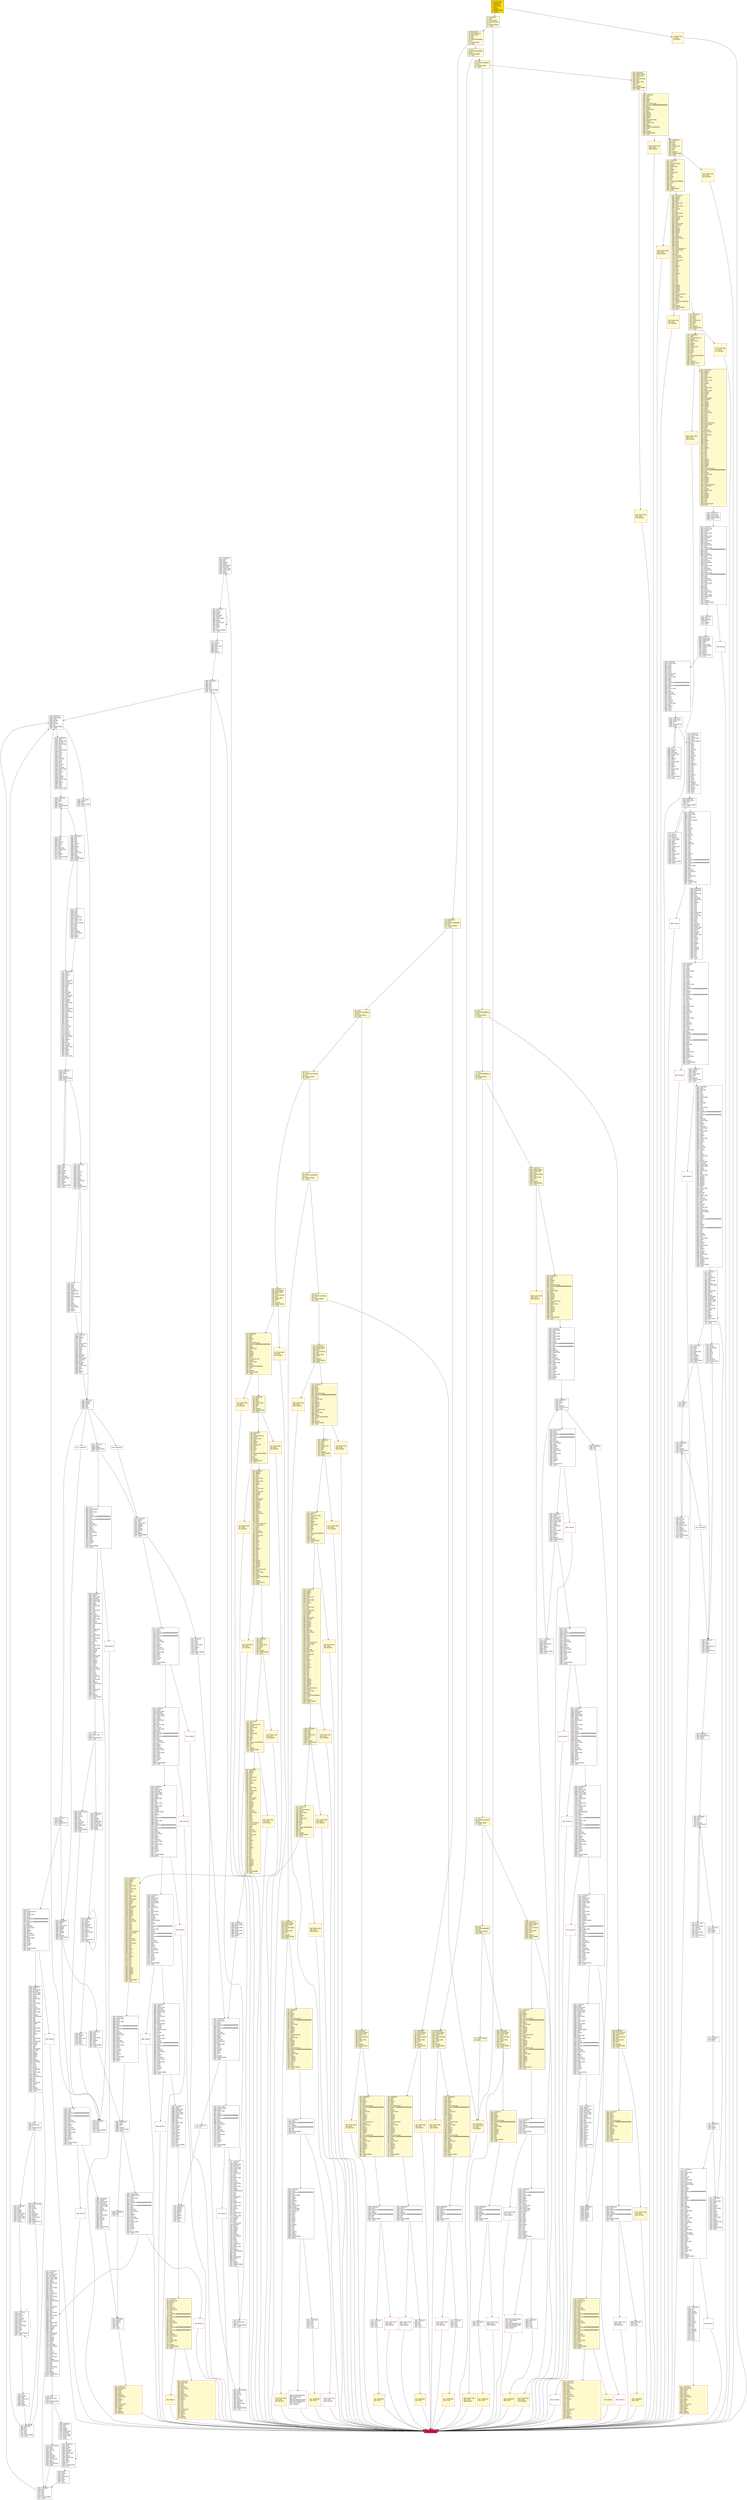 digraph G {
bgcolor=transparent rankdir=UD;
node [shape=box style=filled color=black fillcolor=white fontname=arial fontcolor=black];
2843 [label="2843: JUMPDEST\l2844: DUP3\l2845: ADD\l2846: SWAP2\l2847: SWAP1\l2848: PUSH1 0x00\l2850: MSTORE\l2851: PUSH1 0x20\l2853: PUSH1 0x00\l2855: SHA3\l2856: SWAP1\l" ];
5257 [label="5257: JUMPDEST\l5258: MUL\l5259: OR\l5260: SWAP1\l5261: SSTORE\l5262: POP\l5263: POP\l5264: POP\l5265: POP\l5266: DUP1\l5267: SWAP4\l5268: POP\l5269: POP\l5270: POP\l5271: POP\l5272: SWAP6\l5273: SWAP5\l5274: POP\l5275: POP\l5276: POP\l5277: POP\l5278: POP\l5279: JUMP\l" ];
932 [label="932: PUSH1 0x00\l934: DUP1\l935: REVERT\l" fillcolor=lemonchiffon shape=Msquare color=crimson ];
5814 [label="5814: INVALID\l" shape=Msquare color=crimson ];
6402 [label="6402: DUP1\l6403: DUP3\l6404: SUB\l6405: DUP1\l6406: MLOAD\l6407: PUSH1 0x01\l6409: DUP4\l6410: PUSH1 0x20\l6412: SUB\l6413: PUSH2 0x0100\l6416: EXP\l6417: SUB\l6418: NOT\l6419: AND\l6420: DUP2\l6421: MSTORE\l6422: PUSH1 0x20\l6424: ADD\l6425: SWAP2\l6426: POP\l" ];
2224 [label="2224: INVALID\l" fillcolor=lemonchiffon shape=Msquare color=crimson ];
26 [label="26: PUSH1 0x00\l28: CALLDATALOAD\l29: PUSH1 0xe0\l31: SHR\l32: DUP1\l33: PUSH4 0x8376964d\l38: GT\l39: PUSH2 0x0071\l42: JUMPI\l" fillcolor=lemonchiffon ];
3172 [label="3172: PUSH1 0x00\l3174: DUP1\l3175: DUP12\l3176: PUSH20 0xffffffffffffffffffffffffffffffffffffffff\l3197: AND\l3198: PUSH20 0xffffffffffffffffffffffffffffffffffffffff\l3219: AND\l3220: DUP2\l3221: MSTORE\l3222: PUSH1 0x20\l3224: ADD\l3225: SWAP1\l3226: DUP2\l3227: MSTORE\l3228: PUSH1 0x20\l3230: ADD\l3231: PUSH1 0x00\l3233: SHA3\l3234: DUP3\l3235: DUP2\l3236: SLOAD\l3237: DUP2\l3238: LT\l3239: PUSH2 0x0cac\l3242: JUMPI\l" ];
646 [label="646: JUMPDEST\l647: DUP1\l648: CALLDATALOAD\l649: SWAP1\l650: PUSH1 0x20\l652: ADD\l653: SWAP2\l654: DUP5\l655: PUSH1 0x01\l657: DUP4\l658: MUL\l659: DUP5\l660: ADD\l661: GT\l662: PUSH5 0x0100000000\l668: DUP4\l669: GT\l670: OR\l671: ISZERO\l672: PUSH2 0x02a8\l675: JUMPI\l" fillcolor=lemonchiffon ];
2485 [label="2485: PUSH1 0x00\l2487: DUP1\l2488: REVERT\l" shape=Msquare color=crimson ];
3243 [label="3243: INVALID\l" shape=Msquare color=crimson ];
1977 [label="1977: PUSH1 0x00\l1979: DUP1\l1980: REVERT\l" fillcolor=lemonchiffon shape=Msquare color=crimson ];
284 [label="284: JUMPDEST\l285: PUSH2 0x0188\l288: PUSH1 0x04\l290: DUP1\l291: CALLDATASIZE\l292: SUB\l293: PUSH1 0x60\l295: DUP2\l296: LT\l297: ISZERO\l298: PUSH2 0x0132\l301: JUMPI\l" fillcolor=lemonchiffon ];
158 [label="158: DUP1\l159: PUSH4 0x7974bc5c\l164: EQ\l165: PUSH2 0x0400\l168: JUMPI\l" fillcolor=lemonchiffon ];
392 [label="392: JUMPDEST\l393: STOP\l" fillcolor=lemonchiffon shape=Msquare color=crimson ];
2720 [label="2720: INVALID\l" shape=Msquare color=crimson ];
7122 [label="7122: DUP1\l7123: MLOAD\l7124: PUSH1 0xff\l7126: NOT\l7127: AND\l7128: DUP4\l7129: DUP1\l7130: ADD\l7131: OR\l7132: DUP6\l7133: SSTORE\l7134: PUSH2 0x1c10\l7137: JUMP\l" ];
1937 [label="1937: JUMPDEST\l1938: PUSH1 0x40\l1940: MLOAD\l1941: DUP1\l1942: DUP3\l1943: DUP2\l1944: MSTORE\l1945: PUSH1 0x20\l1947: ADD\l1948: SWAP2\l1949: POP\l1950: POP\l1951: PUSH1 0x40\l1953: MLOAD\l1954: DUP1\l1955: SWAP2\l1956: SUB\l1957: SWAP1\l1958: RETURN\l" fillcolor=lemonchiffon shape=Msquare color=crimson ];
477 [label="477: JUMPDEST\l478: DUP3\l479: ADD\l480: DUP4\l481: PUSH1 0x20\l483: DUP3\l484: ADD\l485: GT\l486: ISZERO\l487: PUSH2 0x01ef\l490: JUMPI\l" fillcolor=lemonchiffon ];
2903 [label="2903: POP\l2904: PUSH2 0x0c53\l2907: DUP9\l2908: PUSH1 0x00\l2910: DUP1\l2911: DUP14\l2912: PUSH20 0xffffffffffffffffffffffffffffffffffffffff\l2933: AND\l2934: PUSH20 0xffffffffffffffffffffffffffffffffffffffff\l2955: AND\l2956: DUP2\l2957: MSTORE\l2958: PUSH1 0x20\l2960: ADD\l2961: SWAP1\l2962: DUP2\l2963: MSTORE\l2964: PUSH1 0x20\l2966: ADD\l2967: PUSH1 0x00\l2969: SHA3\l2970: DUP5\l2971: DUP2\l2972: SLOAD\l2973: DUP2\l2974: LT\l2975: PUSH2 0x0ba4\l2978: JUMPI\l" ];
4566 [label="4566: JUMPDEST\l4567: SWAP1\l4568: PUSH1 0x00\l4570: MSTORE\l4571: PUSH1 0x20\l4573: PUSH1 0x00\l4575: SHA3\l4576: SWAP1\l4577: PUSH1 0x07\l4579: MUL\l4580: ADD\l4581: PUSH1 0x05\l4583: ADD\l4584: SLOAD\l4585: SWAP4\l4586: POP\l4587: POP\l4588: POP\l4589: POP\l4590: PUSH2 0x1203\l4593: JUMP\l" ];
1659 [label="1659: JUMPDEST\l1660: SWAP2\l1661: SWAP1\l1662: DUP1\l1663: DUP1\l1664: PUSH1 0x1f\l1666: ADD\l1667: PUSH1 0x20\l1669: DUP1\l1670: SWAP2\l1671: DIV\l1672: MUL\l1673: PUSH1 0x20\l1675: ADD\l1676: PUSH1 0x40\l1678: MLOAD\l1679: SWAP1\l1680: DUP2\l1681: ADD\l1682: PUSH1 0x40\l1684: MSTORE\l1685: DUP1\l1686: SWAP4\l1687: SWAP3\l1688: SWAP2\l1689: SWAP1\l1690: DUP2\l1691: DUP2\l1692: MSTORE\l1693: PUSH1 0x20\l1695: ADD\l1696: DUP4\l1697: DUP4\l1698: DUP1\l1699: DUP3\l1700: DUP5\l1701: CALLDATACOPY\l1702: PUSH1 0x00\l1704: DUP2\l1705: DUP5\l1706: ADD\l1707: MSTORE\l1708: PUSH1 0x1f\l1710: NOT\l1711: PUSH1 0x1f\l1713: DUP3\l1714: ADD\l1715: AND\l1716: SWAP1\l1717: POP\l1718: DUP1\l1719: DUP4\l1720: ADD\l1721: SWAP3\l1722: POP\l1723: POP\l1724: POP\l1725: POP\l1726: POP\l1727: POP\l1728: POP\l1729: SWAP2\l1730: SWAP3\l1731: SWAP2\l1732: SWAP3\l1733: SWAP1\l1734: DUP1\l1735: CALLDATALOAD\l1736: SWAP1\l1737: PUSH1 0x20\l1739: ADD\l1740: SWAP1\l1741: PUSH5 0x0100000000\l1747: DUP2\l1748: GT\l1749: ISZERO\l1750: PUSH2 0x06de\l1753: JUMPI\l" fillcolor=lemonchiffon ];
6684 [label="6684: JUMPDEST\l6685: PUSH1 0x20\l6687: DUP4\l6688: LT\l6689: PUSH2 0x1a3f\l6692: JUMPI\l" ];
5815 [label="5815: JUMPDEST\l5816: SWAP1\l5817: PUSH1 0x00\l5819: MSTORE\l5820: PUSH1 0x20\l5822: PUSH1 0x00\l5824: SHA3\l5825: SWAP1\l5826: PUSH1 0x07\l5828: MUL\l5829: ADD\l5830: PUSH1 0x04\l5832: ADD\l5833: PUSH1 0x00\l5835: SWAP1\l5836: SLOAD\l5837: SWAP1\l5838: PUSH2 0x0100\l5841: EXP\l5842: SWAP1\l5843: DIV\l5844: PUSH20 0xffffffffffffffffffffffffffffffffffffffff\l5865: AND\l5866: PUSH1 0x00\l5868: DUP1\l5869: DUP14\l5870: PUSH20 0xffffffffffffffffffffffffffffffffffffffff\l5891: AND\l5892: PUSH20 0xffffffffffffffffffffffffffffffffffffffff\l5913: AND\l5914: DUP2\l5915: MSTORE\l5916: PUSH1 0x20\l5918: ADD\l5919: SWAP1\l5920: DUP2\l5921: MSTORE\l5922: PUSH1 0x20\l5924: ADD\l5925: PUSH1 0x00\l5927: SHA3\l5928: DUP5\l5929: DUP2\l5930: SLOAD\l5931: DUP2\l5932: LT\l5933: PUSH2 0x1732\l5936: JUMPI\l" ];
5256 [label="5256: INVALID\l" shape=Msquare color=crimson ];
1432 [label="1432: PUSH1 0x00\l1434: DUP1\l1435: REVERT\l" fillcolor=lemonchiffon shape=Msquare color=crimson ];
412 [label="412: PUSH1 0x00\l414: DUP1\l415: REVERT\l" fillcolor=lemonchiffon shape=Msquare color=crimson ];
1046 [label="1046: JUMPDEST\l1047: DUP2\l1048: ADD\l1049: SWAP1\l1050: DUP1\l1051: DUP1\l1052: CALLDATALOAD\l1053: PUSH20 0xffffffffffffffffffffffffffffffffffffffff\l1074: AND\l1075: SWAP1\l1076: PUSH1 0x20\l1078: ADD\l1079: SWAP1\l1080: SWAP3\l1081: SWAP2\l1082: SWAP1\l1083: DUP1\l1084: CALLDATALOAD\l1085: SWAP1\l1086: PUSH1 0x20\l1088: ADD\l1089: SWAP1\l1090: PUSH5 0x0100000000\l1096: DUP2\l1097: GT\l1098: ISZERO\l1099: PUSH2 0x0453\l1102: JUMPI\l" fillcolor=lemonchiffon ];
7238 [label="7238: EXIT BLOCK\l" fillcolor=crimson ];
1959 [label="1959: JUMPDEST\l1960: PUSH2 0x07e9\l1963: PUSH1 0x04\l1965: DUP1\l1966: CALLDATASIZE\l1967: SUB\l1968: PUSH1 0x20\l1970: DUP2\l1971: LT\l1972: ISZERO\l1973: PUSH2 0x07bd\l1976: JUMPI\l" fillcolor=lemonchiffon ];
2896 [label="2896: JUMPDEST\l2897: DUP1\l2898: ISZERO\l2899: PUSH2 0x0c54\l2902: JUMPI\l" ];
491 [label="491: PUSH1 0x00\l493: DUP1\l494: REVERT\l" fillcolor=lemonchiffon shape=Msquare color=crimson ];
4218 [label="4218: JUMPDEST\l4219: DUP1\l4220: ISZERO\l4221: PUSH2 0x117e\l4224: JUMPI\l" ];
6898 [label="6898: INVALID\l" shape=Msquare color=crimson ];
4424 [label="4424: JUMPDEST\l4425: DUP3\l4426: ADD\l4427: SWAP2\l4428: SWAP1\l4429: PUSH1 0x00\l4431: MSTORE\l4432: PUSH1 0x20\l4434: PUSH1 0x00\l4436: SHA3\l4437: SWAP1\l" ];
2546 [label="2546: PUSH1 0x00\l2548: DUP1\l2549: REVERT\l" shape=Msquare color=crimson ];
6220 [label="6220: RETURNDATASIZE\l6221: PUSH1 0x00\l6223: DUP1\l6224: RETURNDATACOPY\l6225: RETURNDATASIZE\l6226: PUSH1 0x00\l6228: REVERT\l" shape=Msquare color=crimson ];
2886 [label="2886: JUMPDEST\l2887: POP\l2888: POP\l2889: POP\l2890: POP\l2891: POP\l2892: PUSH2 0x1896\l2895: JUMP\l" ];
2045 [label="2045: PUSH1 0x00\l2047: DUP1\l2048: REVERT\l" fillcolor=lemonchiffon shape=Msquare color=crimson ];
3736 [label="3736: JUMPDEST\l3737: SWAP4\l3738: SWAP8\l3739: SWAP3\l3740: SWAP7\l3741: POP\l3742: SWAP4\l3743: POP\l3744: SWAP4\l3745: POP\l3746: JUMP\l" ];
4199 [label="4199: DUP3\l4200: SWAP1\l4201: SUB\l4202: PUSH1 0x1f\l4204: AND\l4205: DUP3\l4206: ADD\l4207: SWAP2\l" ];
6954 [label="6954: JUMPDEST\l6955: PUSH1 0x40\l6957: MLOAD\l6958: DUP1\l6959: PUSH1 0xe0\l6961: ADD\l6962: PUSH1 0x40\l6964: MSTORE\l6965: DUP1\l6966: PUSH1 0x00\l6968: DUP2\l6969: MSTORE\l6970: PUSH1 0x20\l6972: ADD\l6973: PUSH1 0x00\l6975: PUSH20 0xffffffffffffffffffffffffffffffffffffffff\l6996: AND\l6997: DUP2\l6998: MSTORE\l6999: PUSH1 0x20\l7001: ADD\l7002: PUSH1 0x60\l7004: DUP2\l7005: MSTORE\l7006: PUSH1 0x20\l7008: ADD\l7009: PUSH1 0x60\l7011: DUP2\l7012: MSTORE\l7013: PUSH1 0x20\l7015: ADD\l7016: PUSH1 0x00\l7018: PUSH20 0xffffffffffffffffffffffffffffffffffffffff\l7039: AND\l7040: DUP2\l7041: MSTORE\l7042: PUSH1 0x20\l7044: ADD\l7045: PUSH1 0x00\l7047: DUP1\l7048: NOT\l7049: AND\l7050: DUP2\l7051: MSTORE\l7052: PUSH1 0x20\l7054: ADD\l7055: PUSH1 0x00\l7057: PUSH1 0x02\l7059: DUP2\l7060: GT\l7061: ISZERO\l7062: PUSH2 0x1b9b\l7065: JUMPI\l" ];
1522 [label="1522: JUMPDEST\l1523: STOP\l" fillcolor=lemonchiffon shape=Msquare color=crimson ];
4478 [label="4478: JUMPDEST\l4479: SWAP1\l4480: POP\l4481: PUSH1 0x01\l4483: ISZERO\l4484: ISZERO\l4485: DUP2\l4486: ISZERO\l4487: ISZERO\l4488: EQ\l4489: ISZERO\l4490: PUSH2 0x11f2\l4493: JUMPI\l" ];
2555 [label="2555: JUMPDEST\l2556: PUSH1 0x00\l2558: DUP1\l2559: PUSH1 0x00\l2561: DUP1\l2562: PUSH1 0x00\l2564: DUP1\l2565: PUSH1 0x00\l2567: SWAP1\l2568: POP\l" ];
6103 [label="6103: JUMPDEST\l6104: DUP1\l6105: PUSH20 0xffffffffffffffffffffffffffffffffffffffff\l6126: AND\l6127: ORIGIN\l6128: PUSH20 0xffffffffffffffffffffffffffffffffffffffff\l6149: AND\l6150: EQ\l6151: PUSH2 0x180f\l6154: JUMPI\l" ];
1022 [label="1022: JUMPDEST\l1023: STOP\l" fillcolor=lemonchiffon shape=Msquare color=crimson ];
4467 [label="4467: JUMPDEST\l4468: POP\l4469: POP\l4470: POP\l4471: POP\l4472: POP\l4473: PUSH2 0x1896\l4476: JUMP\l" ];
5110 [label="5110: JUMPDEST\l5111: POP\l5112: PUSH1 0x60\l5114: DUP3\l5115: ADD\l5116: MLOAD\l5117: DUP2\l5118: PUSH1 0x03\l5120: ADD\l5121: SWAP1\l5122: DUP1\l5123: MLOAD\l5124: SWAP1\l5125: PUSH1 0x20\l5127: ADD\l5128: SWAP1\l5129: PUSH2 0x1413\l5132: SWAP3\l5133: SWAP2\l5134: SWAP1\l5135: PUSH2 0x1ba1\l5138: JUMP\l" ];
3873 [label="3873: JUMPDEST\l3874: POP\l3875: POP\l3876: POP\l3877: POP\l3878: JUMP\l" ];
2387 [label="2387: JUMPDEST\l2388: DUP2\l2389: ADD\l2390: SWAP1\l2391: DUP1\l2392: DUP1\l2393: CALLDATALOAD\l2394: PUSH20 0xffffffffffffffffffffffffffffffffffffffff\l2415: AND\l2416: SWAP1\l2417: PUSH1 0x20\l2419: ADD\l2420: SWAP1\l2421: SWAP3\l2422: SWAP2\l2423: SWAP1\l2424: POP\l2425: POP\l2426: POP\l2427: PUSH2 0x185b\l2430: JUMP\l" fillcolor=lemonchiffon ];
4301 [label="4301: INVALID\l" shape=Msquare color=crimson ];
7153 [label="7153: SWAP2\l7154: DUP3\l7155: ADD\l" ];
394 [label="394: JUMPDEST\l395: PUSH2 0x02fa\l398: PUSH1 0x04\l400: DUP1\l401: CALLDATASIZE\l402: SUB\l403: PUSH1 0x60\l405: DUP2\l406: LT\l407: ISZERO\l408: PUSH2 0x01a0\l411: JUMPI\l" fillcolor=lemonchiffon ];
473 [label="473: PUSH1 0x00\l475: DUP1\l476: REVERT\l" fillcolor=lemonchiffon shape=Msquare color=crimson ];
3136 [label="3136: DUP3\l3137: SWAP1\l3138: SUB\l3139: PUSH1 0x1f\l3141: AND\l3142: DUP3\l3143: ADD\l3144: SWAP2\l" ];
3720 [label="3720: JUMPDEST\l3721: POP\l3722: DUP1\l3723: DUP1\l3724: PUSH1 0x01\l3726: ADD\l3727: SWAP2\l3728: POP\l3729: POP\l3730: PUSH2 0x0a09\l3733: JUMP\l" ];
2025 [label="2025: JUMPDEST\l2026: STOP\l" fillcolor=lemonchiffon shape=Msquare color=crimson ];
7207 [label="7207: JUMPDEST\l7208: DUP1\l7209: DUP3\l7210: GT\l7211: ISZERO\l7212: PUSH2 0x1c3f\l7215: JUMPI\l" ];
5691 [label="5691: INVALID\l" shape=Msquare color=crimson ];
6800 [label="6800: JUMPDEST\l6801: PUSH1 0x01\l6803: DUP4\l6804: PUSH1 0x20\l6806: SUB\l6807: PUSH2 0x0100\l6810: EXP\l6811: SUB\l6812: DUP1\l6813: NOT\l6814: DUP3\l6815: MLOAD\l6816: AND\l6817: DUP2\l6818: DUP5\l6819: MLOAD\l6820: AND\l6821: DUP1\l6822: DUP3\l6823: OR\l6824: DUP6\l6825: MSTORE\l6826: POP\l6827: POP\l6828: POP\l6829: POP\l6830: POP\l6831: POP\l6832: SWAP1\l6833: POP\l6834: ADD\l6835: DUP4\l6836: PUSH20 0xffffffffffffffffffffffffffffffffffffffff\l6857: AND\l6858: PUSH20 0xffffffffffffffffffffffffffffffffffffffff\l6879: AND\l6880: PUSH1 0x60\l6882: SHL\l6883: DUP2\l6884: MSTORE\l6885: PUSH1 0x14\l6887: ADD\l6888: DUP3\l6889: PUSH1 0x02\l6891: DUP2\l6892: GT\l6893: ISZERO\l6894: PUSH2 0x1af3\l6897: JUMPI\l" ];
4679 [label="4679: JUMPDEST\l4680: PUSH1 0x00\l4682: PUSH2 0x1251\l4685: PUSH2 0x1b2a\l4688: JUMP\l" ];
6542 [label="6542: DUP1\l6543: DUP3\l6544: SUB\l6545: DUP1\l6546: MLOAD\l6547: PUSH1 0x01\l6549: DUP4\l6550: PUSH1 0x20\l6552: SUB\l6553: PUSH2 0x0100\l6556: EXP\l6557: SUB\l6558: NOT\l6559: AND\l6560: DUP2\l6561: MSTORE\l6562: PUSH1 0x20\l6564: ADD\l6565: SWAP2\l6566: POP\l" ];
282 [label="282: JUMPDEST\l283: STOP\l" fillcolor=lemonchiffon shape=Msquare color=crimson ];
302 [label="302: PUSH1 0x00\l304: DUP1\l305: REVERT\l" fillcolor=lemonchiffon shape=Msquare color=crimson ];
4138 [label="4138: DUP1\l4139: PUSH1 0x1f\l4141: LT\l4142: PUSH2 0x1045\l4145: JUMPI\l" ];
3155 [label="3155: JUMPDEST\l" ];
5692 [label="5692: JUMPDEST\l5693: SWAP1\l5694: PUSH1 0x00\l5696: MSTORE\l5697: PUSH1 0x20\l5699: PUSH1 0x00\l5701: SHA3\l5702: SWAP1\l5703: PUSH1 0x07\l5705: MUL\l5706: ADD\l5707: PUSH1 0x01\l5709: ADD\l5710: PUSH1 0x00\l5712: SWAP1\l5713: SLOAD\l5714: SWAP1\l5715: PUSH2 0x0100\l5718: EXP\l5719: SWAP1\l5720: DIV\l5721: PUSH20 0xffffffffffffffffffffffffffffffffffffffff\l5742: AND\l5743: PUSH1 0x00\l5745: DUP1\l5746: DUP13\l5747: PUSH20 0xffffffffffffffffffffffffffffffffffffffff\l5768: AND\l5769: PUSH20 0xffffffffffffffffffffffffffffffffffffffff\l5790: AND\l5791: DUP2\l5792: MSTORE\l5793: PUSH1 0x20\l5795: ADD\l5796: SWAP1\l5797: DUP2\l5798: MSTORE\l5799: PUSH1 0x20\l5801: ADD\l5802: PUSH1 0x00\l5804: SHA3\l5805: DUP4\l5806: DUP2\l5807: SLOAD\l5808: DUP2\l5809: LT\l5810: PUSH2 0x16b7\l5813: JUMPI\l" ];
4674 [label="4674: JUMPDEST\l4675: POP\l4676: POP\l4677: POP\l4678: JUMP\l" ];
529 [label="529: JUMPDEST\l530: SWAP2\l531: SWAP1\l532: DUP1\l533: DUP1\l534: PUSH1 0x1f\l536: ADD\l537: PUSH1 0x20\l539: DUP1\l540: SWAP2\l541: DIV\l542: MUL\l543: PUSH1 0x20\l545: ADD\l546: PUSH1 0x40\l548: MLOAD\l549: SWAP1\l550: DUP2\l551: ADD\l552: PUSH1 0x40\l554: MSTORE\l555: DUP1\l556: SWAP4\l557: SWAP3\l558: SWAP2\l559: SWAP1\l560: DUP2\l561: DUP2\l562: MSTORE\l563: PUSH1 0x20\l565: ADD\l566: DUP4\l567: DUP4\l568: DUP1\l569: DUP3\l570: DUP5\l571: CALLDATACOPY\l572: PUSH1 0x00\l574: DUP2\l575: DUP5\l576: ADD\l577: MSTORE\l578: PUSH1 0x1f\l580: NOT\l581: PUSH1 0x1f\l583: DUP3\l584: ADD\l585: AND\l586: SWAP1\l587: POP\l588: DUP1\l589: DUP4\l590: ADD\l591: SWAP3\l592: POP\l593: POP\l594: POP\l595: POP\l596: POP\l597: POP\l598: POP\l599: SWAP2\l600: SWAP3\l601: SWAP2\l602: SWAP3\l603: SWAP1\l604: DUP1\l605: CALLDATALOAD\l606: SWAP1\l607: PUSH1 0x20\l609: ADD\l610: SWAP1\l611: PUSH5 0x0100000000\l617: DUP2\l618: GT\l619: ISZERO\l620: PUSH2 0x0274\l623: JUMPI\l" fillcolor=lemonchiffon ];
113 [label="113: JUMPDEST\l114: DUP1\l115: PUSH4 0x093533b0\l120: EQ\l121: PUSH2 0x00ae\l124: JUMPI\l" fillcolor=lemonchiffon ];
5280 [label="5280: JUMPDEST\l5281: DUP1\l5282: PUSH20 0xffffffffffffffffffffffffffffffffffffffff\l5303: AND\l5304: ORIGIN\l5305: PUSH20 0xffffffffffffffffffffffffffffffffffffffff\l5326: AND\l5327: EQ\l5328: PUSH2 0x14d8\l5331: JUMPI\l" ];
3734 [label="3734: JUMPDEST\l3735: POP\l" ];
5339 [label="5339: JUMPDEST\l5340: PUSH1 0x00\l5342: DUP1\l5343: PUSH1 0x00\l5345: DUP1\l5346: PUSH1 0x00\l5348: DUP1\l5349: PUSH1 0x00\l5351: DUP1\l5352: DUP10\l5353: PUSH20 0xffffffffffffffffffffffffffffffffffffffff\l5374: AND\l5375: PUSH20 0xffffffffffffffffffffffffffffffffffffffff\l5396: AND\l5397: DUP2\l5398: MSTORE\l5399: PUSH1 0x20\l5401: ADD\l5402: SWAP1\l5403: DUP2\l5404: MSTORE\l5405: PUSH1 0x20\l5407: ADD\l5408: PUSH1 0x00\l5410: SHA3\l5411: DUP1\l5412: SLOAD\l5413: SWAP1\l5414: POP\l5415: SWAP1\l5416: POP\l5417: PUSH1 0x00\l5419: DUP1\l5420: SWAP1\l5421: POP\l" ];
3803 [label="3803: JUMPDEST\l3804: DUP3\l3805: PUSH20 0xffffffffffffffffffffffffffffffffffffffff\l3826: AND\l3827: PUSH2 0x08fc\l3830: DUP4\l3831: SWAP1\l3832: DUP2\l3833: ISZERO\l3834: MUL\l3835: SWAP1\l3836: PUSH1 0x40\l3838: MLOAD\l3839: PUSH1 0x00\l3841: PUSH1 0x40\l3843: MLOAD\l3844: DUP1\l3845: DUP4\l3846: SUB\l3847: DUP2\l3848: DUP6\l3849: DUP9\l3850: DUP9\l3851: CALL\l3852: SWAP4\l3853: POP\l3854: POP\l3855: POP\l3856: POP\l3857: ISZERO\l3858: DUP1\l3859: ISZERO\l3860: PUSH2 0x0f21\l3863: JUMPI\l" ];
6719 [label="6719: JUMPDEST\l6720: PUSH1 0x01\l6722: DUP4\l6723: PUSH1 0x20\l6725: SUB\l6726: PUSH2 0x0100\l6729: EXP\l6730: SUB\l6731: DUP1\l6732: NOT\l6733: DUP3\l6734: MLOAD\l6735: AND\l6736: DUP2\l6737: DUP5\l6738: MLOAD\l6739: AND\l6740: DUP1\l6741: DUP3\l6742: OR\l6743: DUP6\l6744: MSTORE\l6745: POP\l6746: POP\l6747: POP\l6748: POP\l6749: POP\l6750: POP\l6751: SWAP1\l6752: POP\l6753: ADD\l6754: DUP5\l6755: DUP1\l6756: MLOAD\l6757: SWAP1\l6758: PUSH1 0x20\l6760: ADD\l6761: SWAP1\l6762: DUP1\l6763: DUP4\l6764: DUP4\l" ];
169 [label="169: JUMPDEST\l170: PUSH1 0x00\l172: DUP1\l173: REVERT\l" fillcolor=lemonchiffon shape=Msquare color=crimson ];
1806 [label="1806: PUSH1 0x00\l1808: DUP1\l1809: REVERT\l" fillcolor=lemonchiffon shape=Msquare color=crimson ];
2363 [label="2363: JUMPDEST\l2364: STOP\l" fillcolor=lemonchiffon shape=Msquare color=crimson ];
884 [label="884: JUMPDEST\l885: PUSH1 0xff\l887: AND\l888: DUP2\l889: MSTORE\l890: PUSH1 0x20\l892: ADD\l893: DUP3\l894: DUP2\l895: MSTORE\l896: PUSH1 0x20\l898: ADD\l899: SWAP6\l900: POP\l901: POP\l902: POP\l903: POP\l904: POP\l905: POP\l906: PUSH1 0x40\l908: MLOAD\l909: DUP1\l910: SWAP2\l911: SUB\l912: SWAP1\l913: RETURN\l" fillcolor=lemonchiffon shape=Msquare color=crimson ];
4225 [label="4225: POP\l4226: PUSH2 0x117d\l4229: DUP6\l4230: PUSH1 0x00\l4232: DUP1\l4233: DUP11\l4234: PUSH20 0xffffffffffffffffffffffffffffffffffffffff\l4255: AND\l4256: PUSH20 0xffffffffffffffffffffffffffffffffffffffff\l4277: AND\l4278: DUP2\l4279: MSTORE\l4280: PUSH1 0x20\l4282: ADD\l4283: SWAP1\l4284: DUP2\l4285: MSTORE\l4286: PUSH1 0x20\l4288: ADD\l4289: PUSH1 0x00\l4291: SHA3\l4292: DUP5\l4293: DUP2\l4294: SLOAD\l4295: DUP2\l4296: LT\l4297: PUSH2 0x10ce\l4300: JUMPI\l" ];
5601 [label="5601: JUMPDEST\l5602: SWAP1\l5603: PUSH1 0x00\l5605: MSTORE\l5606: PUSH1 0x20\l5608: PUSH1 0x00\l5610: SHA3\l5611: SWAP1\l5612: PUSH1 0x07\l5614: MUL\l5615: ADD\l5616: PUSH1 0x00\l5618: ADD\l5619: SLOAD\l5620: PUSH1 0x00\l5622: DUP1\l5623: DUP12\l5624: PUSH20 0xffffffffffffffffffffffffffffffffffffffff\l5645: AND\l5646: PUSH20 0xffffffffffffffffffffffffffffffffffffffff\l5667: AND\l5668: DUP2\l5669: MSTORE\l5670: PUSH1 0x20\l5672: ADD\l5673: SWAP1\l5674: DUP2\l5675: MSTORE\l5676: PUSH1 0x20\l5678: ADD\l5679: PUSH1 0x00\l5681: SHA3\l5682: DUP3\l5683: DUP2\l5684: SLOAD\l5685: DUP2\l5686: LT\l5687: PUSH2 0x163c\l5690: JUMPI\l" ];
1607 [label="1607: JUMPDEST\l1608: DUP3\l1609: ADD\l1610: DUP4\l1611: PUSH1 0x20\l1613: DUP3\l1614: ADD\l1615: GT\l1616: ISZERO\l1617: PUSH2 0x0659\l1620: JUMPI\l" fillcolor=lemonchiffon ];
1436 [label="1436: JUMPDEST\l1437: DUP2\l1438: ADD\l1439: SWAP1\l1440: DUP1\l1441: DUP1\l1442: CALLDATALOAD\l1443: PUSH20 0xffffffffffffffffffffffffffffffffffffffff\l1464: AND\l1465: SWAP1\l1466: PUSH1 0x20\l1468: ADD\l1469: SWAP1\l1470: SWAP3\l1471: SWAP2\l1472: SWAP1\l1473: DUP1\l1474: CALLDATALOAD\l1475: SWAP1\l1476: PUSH1 0x20\l1478: ADD\l1479: SWAP1\l1480: SWAP3\l1481: SWAP2\l1482: SWAP1\l1483: DUP1\l1484: CALLDATALOAD\l1485: PUSH20 0xffffffffffffffffffffffffffffffffffffffff\l1506: AND\l1507: SWAP1\l1508: PUSH1 0x20\l1510: ADD\l1511: SWAP1\l1512: SWAP3\l1513: SWAP2\l1514: SWAP1\l1515: POP\l1516: POP\l1517: POP\l1518: PUSH2 0x120a\l1521: JUMP\l" fillcolor=lemonchiffon ];
1306 [label="1306: PUSH1 0x00\l1308: DUP1\l1309: REVERT\l" fillcolor=lemonchiffon shape=Msquare color=crimson ];
6159 [label="6159: JUMPDEST\l6160: DUP3\l6161: PUSH20 0xffffffffffffffffffffffffffffffffffffffff\l6182: AND\l6183: PUSH2 0x08fc\l6186: DUP4\l6187: SWAP1\l6188: DUP2\l6189: ISZERO\l6190: MUL\l6191: SWAP1\l6192: PUSH1 0x40\l6194: MLOAD\l6195: PUSH1 0x00\l6197: PUSH1 0x40\l6199: MLOAD\l6200: DUP1\l6201: DUP4\l6202: SUB\l6203: DUP2\l6204: DUP6\l6205: DUP9\l6206: DUP9\l6207: CALL\l6208: SWAP4\l6209: POP\l6210: POP\l6211: POP\l6212: POP\l6213: ISZERO\l6214: DUP1\l6215: ISZERO\l6216: PUSH2 0x1855\l6219: JUMPI\l" ];
7073 [label="7073: JUMPDEST\l7074: DUP3\l7075: DUP1\l7076: SLOAD\l7077: PUSH1 0x01\l7079: DUP2\l7080: PUSH1 0x01\l7082: AND\l7083: ISZERO\l7084: PUSH2 0x0100\l7087: MUL\l7088: SUB\l7089: AND\l7090: PUSH1 0x02\l7092: SWAP1\l7093: DIV\l7094: SWAP1\l7095: PUSH1 0x00\l7097: MSTORE\l7098: PUSH1 0x20\l7100: PUSH1 0x00\l7102: SHA3\l7103: SWAP1\l7104: PUSH1 0x1f\l7106: ADD\l7107: PUSH1 0x20\l7109: SWAP1\l7110: DIV\l7111: DUP2\l7112: ADD\l7113: SWAP3\l7114: DUP3\l7115: PUSH1 0x1f\l7117: LT\l7118: PUSH2 0x1be2\l7121: JUMPI\l" ];
2027 [label="2027: JUMPDEST\l2028: PUSH2 0x0837\l2031: PUSH1 0x04\l2033: DUP1\l2034: CALLDATASIZE\l2035: SUB\l2036: PUSH1 0x40\l2038: DUP2\l2039: LT\l2040: ISZERO\l2041: PUSH2 0x0801\l2044: JUMPI\l" fillcolor=lemonchiffon ];
7183 [label="7183: JUMPDEST\l" ];
1392 [label="1392: JUMPDEST\l1393: PUSH1 0x40\l1395: MLOAD\l1396: DUP1\l1397: DUP3\l1398: DUP2\l1399: MSTORE\l1400: PUSH1 0x20\l1402: ADD\l1403: SWAP2\l1404: POP\l1405: POP\l1406: PUSH1 0x40\l1408: MLOAD\l1409: DUP1\l1410: SWAP2\l1411: SUB\l1412: SWAP1\l1413: RETURN\l" fillcolor=lemonchiffon shape=Msquare color=crimson ];
1625 [label="1625: JUMPDEST\l1626: DUP1\l1627: CALLDATALOAD\l1628: SWAP1\l1629: PUSH1 0x20\l1631: ADD\l1632: SWAP2\l1633: DUP5\l1634: PUSH1 0x01\l1636: DUP4\l1637: MUL\l1638: DUP5\l1639: ADD\l1640: GT\l1641: PUSH5 0x0100000000\l1647: DUP4\l1648: GT\l1649: OR\l1650: ISZERO\l1651: PUSH2 0x067b\l1654: JUMPI\l" fillcolor=lemonchiffon ];
2569 [label="2569: JUMPDEST\l2570: PUSH1 0x00\l2572: DUP1\l2573: DUP11\l2574: PUSH20 0xffffffffffffffffffffffffffffffffffffffff\l2595: AND\l2596: PUSH20 0xffffffffffffffffffffffffffffffffffffffff\l2617: AND\l2618: DUP2\l2619: MSTORE\l2620: PUSH1 0x20\l2622: ADD\l2623: SWAP1\l2624: DUP2\l2625: MSTORE\l2626: PUSH1 0x20\l2628: ADD\l2629: PUSH1 0x00\l2631: SHA3\l2632: DUP1\l2633: SLOAD\l2634: SWAP1\l2635: POP\l2636: DUP2\l2637: LT\l2638: ISZERO\l2639: PUSH2 0x0e96\l2642: JUMPI\l" ];
7197 [label="7197: JUMPDEST\l7198: POP\l7199: SWAP1\l7200: JUMP\l" ];
2277 [label="2277: JUMPDEST\l2278: DUP2\l2279: ADD\l2280: SWAP1\l2281: DUP1\l2282: DUP1\l2283: CALLDATALOAD\l2284: PUSH20 0xffffffffffffffffffffffffffffffffffffffff\l2305: AND\l2306: SWAP1\l2307: PUSH1 0x20\l2309: ADD\l2310: SWAP1\l2311: SWAP3\l2312: SWAP2\l2313: SWAP1\l2314: DUP1\l2315: CALLDATALOAD\l2316: SWAP1\l2317: PUSH1 0x20\l2319: ADD\l2320: SWAP1\l2321: SWAP3\l2322: SWAP2\l2323: SWAP1\l2324: DUP1\l2325: CALLDATALOAD\l2326: PUSH20 0xffffffffffffffffffffffffffffffffffffffff\l2347: AND\l2348: SWAP1\l2349: PUSH1 0x20\l2351: ADD\l2352: SWAP1\l2353: SWAP3\l2354: SWAP2\l2355: SWAP1\l2356: POP\l2357: POP\l2358: POP\l2359: PUSH2 0x17d7\l2362: JUMP\l" fillcolor=lemonchiffon ];
147 [label="147: DUP1\l148: PUSH4 0x520aba35\l153: EQ\l154: PUSH2 0x0392\l157: JUMPI\l" fillcolor=lemonchiffon ];
1125 [label="1125: JUMPDEST\l1126: DUP1\l1127: CALLDATALOAD\l1128: SWAP1\l1129: PUSH1 0x20\l1131: ADD\l1132: SWAP2\l1133: DUP5\l1134: PUSH1 0x01\l1136: DUP4\l1137: MUL\l1138: DUP5\l1139: ADD\l1140: GT\l1141: PUSH5 0x0100000000\l1147: DUP4\l1148: GT\l1149: OR\l1150: ISZERO\l1151: PUSH2 0x0487\l1154: JUMPI\l" fillcolor=lemonchiffon ];
914 [label="914: JUMPDEST\l915: PUSH2 0x03fe\l918: PUSH1 0x04\l920: DUP1\l921: CALLDATASIZE\l922: SUB\l923: PUSH1 0x60\l925: DUP2\l926: LT\l927: ISZERO\l928: PUSH2 0x03a8\l931: JUMPI\l" fillcolor=lemonchiffon ];
7165 [label="7165: DUP3\l7166: MLOAD\l7167: DUP3\l7168: SSTORE\l7169: SWAP2\l7170: PUSH1 0x20\l7172: ADD\l7173: SWAP2\l7174: SWAP1\l7175: PUSH1 0x01\l7177: ADD\l7178: SWAP1\l7179: PUSH2 0x1bf4\l7182: JUMP\l" ];
1524 [label="1524: JUMPDEST\l1525: PUSH2 0x0791\l1528: PUSH1 0x04\l1530: DUP1\l1531: CALLDATASIZE\l1532: SUB\l1533: PUSH1 0xa0\l1535: DUP2\l1536: LT\l1537: ISZERO\l1538: PUSH2 0x060a\l1541: JUMPI\l" fillcolor=lemonchiffon ];
3684 [label="3684: INVALID\l" shape=Msquare color=crimson ];
7201 [label="7201: JUMPDEST\l7202: PUSH2 0x1c43\l7205: SWAP2\l7206: SWAP1\l" ];
4689 [label="4689: JUMPDEST\l4690: PUSH1 0x00\l4692: TIMESTAMP\l4693: SWAP1\l4694: POP\l4695: PUSH1 0x00\l4697: PUSH2 0x1265\l4700: DUP10\l4701: DUP10\l4702: DUP10\l4703: DUP10\l4704: DUP10\l4705: PUSH2 0x19cc\l4708: JUMP\l" ];
1310 [label="1310: JUMPDEST\l1311: SWAP2\l1312: SWAP1\l1313: DUP1\l1314: DUP1\l1315: PUSH1 0x1f\l1317: ADD\l1318: PUSH1 0x20\l1320: DUP1\l1321: SWAP2\l1322: DIV\l1323: MUL\l1324: PUSH1 0x20\l1326: ADD\l1327: PUSH1 0x40\l1329: MLOAD\l1330: SWAP1\l1331: DUP2\l1332: ADD\l1333: PUSH1 0x40\l1335: MSTORE\l1336: DUP1\l1337: SWAP4\l1338: SWAP3\l1339: SWAP2\l1340: SWAP1\l1341: DUP2\l1342: DUP2\l1343: MSTORE\l1344: PUSH1 0x20\l1346: ADD\l1347: DUP4\l1348: DUP4\l1349: DUP1\l1350: DUP3\l1351: DUP5\l1352: CALLDATACOPY\l1353: PUSH1 0x00\l1355: DUP2\l1356: DUP5\l1357: ADD\l1358: MSTORE\l1359: PUSH1 0x1f\l1361: NOT\l1362: PUSH1 0x1f\l1364: DUP3\l1365: ADD\l1366: AND\l1367: SWAP1\l1368: POP\l1369: DUP1\l1370: DUP4\l1371: ADD\l1372: SWAP3\l1373: POP\l1374: POP\l1375: POP\l1376: POP\l1377: POP\l1378: POP\l1379: POP\l1380: SWAP2\l1381: SWAP3\l1382: SWAP2\l1383: SWAP3\l1384: SWAP1\l1385: POP\l1386: POP\l1387: POP\l1388: PUSH2 0x0f27\l1391: JUMP\l" fillcolor=lemonchiffon ];
6090 [label="6090: JUMPDEST\l6091: POP\l6092: POP\l" ];
4397 [label="4397: DUP1\l4398: PUSH1 0x1f\l4400: LT\l4401: PUSH2 0x1148\l4404: JUMPI\l" ];
98 [label="98: DUP1\l99: PUSH4 0xfd5225fc\l104: EQ\l105: PUSH2 0x093d\l108: JUMPI\l" fillcolor=lemonchiffon ];
3965 [label="3965: PUSH1 0x00\l3967: PUSH2 0x107a\l3970: DUP7\l3971: PUSH1 0x00\l3973: DUP1\l3974: DUP11\l3975: PUSH20 0xffffffffffffffffffffffffffffffffffffffff\l3996: AND\l3997: PUSH20 0xffffffffffffffffffffffffffffffffffffffff\l4018: AND\l4019: DUP2\l4020: MSTORE\l4021: PUSH1 0x20\l4023: ADD\l4024: SWAP1\l4025: DUP2\l4026: MSTORE\l4027: PUSH1 0x20\l4029: ADD\l4030: PUSH1 0x00\l4032: SHA3\l4033: DUP5\l4034: DUP2\l4035: SLOAD\l4036: DUP2\l4037: LT\l4038: PUSH2 0x0fcb\l4041: JUMPI\l" ];
2431 [label="2431: JUMPDEST\l2432: STOP\l" fillcolor=lemonchiffon shape=Msquare color=crimson ];
2383 [label="2383: PUSH1 0x00\l2385: DUP1\l2386: REVERT\l" fillcolor=lemonchiffon shape=Msquare color=crimson ];
7231 [label="7231: JUMPDEST\l7232: POP\l7233: SWAP1\l7234: JUMP\l" ];
43 [label="43: DUP1\l44: PUSH4 0x8376964d\l49: EQ\l50: PUSH2 0x0586\l53: JUMPI\l" fillcolor=lemonchiffon ];
7184 [label="7184: JUMPDEST\l7185: POP\l7186: SWAP1\l7187: POP\l7188: PUSH2 0x1c1d\l7191: SWAP2\l7192: SWAP1\l7193: PUSH2 0x1c21\l7196: JUMP\l" ];
6765 [label="6765: JUMPDEST\l6766: PUSH1 0x20\l6768: DUP4\l6769: LT\l6770: PUSH2 0x1a90\l6773: JUMPI\l" ];
680 [label="680: JUMPDEST\l681: SWAP2\l682: SWAP1\l683: DUP1\l684: DUP1\l685: PUSH1 0x1f\l687: ADD\l688: PUSH1 0x20\l690: DUP1\l691: SWAP2\l692: DIV\l693: MUL\l694: PUSH1 0x20\l696: ADD\l697: PUSH1 0x40\l699: MLOAD\l700: SWAP1\l701: DUP2\l702: ADD\l703: PUSH1 0x40\l705: MSTORE\l706: DUP1\l707: SWAP4\l708: SWAP3\l709: SWAP2\l710: SWAP1\l711: DUP2\l712: DUP2\l713: MSTORE\l714: PUSH1 0x20\l716: ADD\l717: DUP4\l718: DUP4\l719: DUP1\l720: DUP3\l721: DUP5\l722: CALLDATACOPY\l723: PUSH1 0x00\l725: DUP2\l726: DUP5\l727: ADD\l728: MSTORE\l729: PUSH1 0x1f\l731: NOT\l732: PUSH1 0x1f\l734: DUP3\l735: ADD\l736: AND\l737: SWAP1\l738: POP\l739: DUP1\l740: DUP4\l741: ADD\l742: SWAP3\l743: POP\l744: POP\l745: POP\l746: POP\l747: POP\l748: POP\l749: POP\l750: SWAP2\l751: SWAP3\l752: SWAP2\l753: SWAP3\l754: SWAP1\l755: POP\l756: POP\l757: POP\l758: PUSH2 0x09fb\l761: JUMP\l" fillcolor=lemonchiffon ];
2857 [label="2857: JUMPDEST\l2858: DUP2\l2859: SLOAD\l2860: DUP2\l2861: MSTORE\l2862: SWAP1\l2863: PUSH1 0x01\l2865: ADD\l2866: SWAP1\l2867: PUSH1 0x20\l2869: ADD\l2870: DUP1\l2871: DUP4\l2872: GT\l2873: PUSH2 0x0b29\l2876: JUMPI\l" ];
3864 [label="3864: RETURNDATASIZE\l3865: PUSH1 0x00\l3867: DUP1\l3868: RETURNDATACOPY\l3869: RETURNDATASIZE\l3870: PUSH1 0x00\l3872: REVERT\l" shape=Msquare color=crimson ];
3102 [label="3102: JUMPDEST\l3103: DUP3\l3104: ADD\l3105: SWAP2\l3106: SWAP1\l3107: PUSH1 0x00\l3109: MSTORE\l3110: PUSH1 0x20\l3112: PUSH1 0x00\l3114: SHA3\l3115: SWAP1\l" ];
676 [label="676: PUSH1 0x00\l678: DUP1\l679: REVERT\l" fillcolor=lemonchiffon shape=Msquare color=crimson ];
2877 [label="2877: DUP3\l2878: SWAP1\l2879: SUB\l2880: PUSH1 0x1f\l2882: AND\l2883: DUP3\l2884: ADD\l2885: SWAP2\l" ];
2103 [label="2103: JUMPDEST\l2104: PUSH1 0x40\l2106: MLOAD\l2107: DUP1\l2108: DUP7\l2109: DUP2\l2110: MSTORE\l2111: PUSH1 0x20\l2113: ADD\l2114: DUP6\l2115: PUSH20 0xffffffffffffffffffffffffffffffffffffffff\l2136: AND\l2137: PUSH20 0xffffffffffffffffffffffffffffffffffffffff\l2158: AND\l2159: DUP2\l2160: MSTORE\l2161: PUSH1 0x20\l2163: ADD\l2164: DUP5\l2165: PUSH20 0xffffffffffffffffffffffffffffffffffffffff\l2186: AND\l2187: PUSH20 0xffffffffffffffffffffffffffffffffffffffff\l2208: AND\l2209: DUP2\l2210: MSTORE\l2211: PUSH1 0x20\l2213: ADD\l2214: DUP4\l2215: PUSH1 0x02\l2217: DUP2\l2218: GT\l2219: ISZERO\l2220: PUSH2 0x08b1\l2223: JUMPI\l" fillcolor=lemonchiffon ];
6899 [label="6899: JUMPDEST\l6900: PUSH1 0xff\l6902: AND\l6903: PUSH1 0xf8\l6905: SHL\l6906: DUP2\l6907: MSTORE\l6908: PUSH1 0x01\l6910: ADD\l6911: SWAP6\l6912: POP\l6913: POP\l6914: POP\l6915: POP\l6916: POP\l6917: POP\l6918: PUSH1 0x40\l6920: MLOAD\l6921: PUSH1 0x20\l6923: DUP2\l6924: DUP4\l6925: SUB\l6926: SUB\l6927: DUP2\l6928: MSTORE\l6929: SWAP1\l6930: PUSH1 0x40\l6932: MSTORE\l6933: DUP1\l6934: MLOAD\l6935: SWAP1\l6936: PUSH1 0x20\l6938: ADD\l6939: SHA3\l6940: SWAP1\l6941: POP\l6942: DUP1\l6943: SWAP2\l6944: POP\l6945: POP\l6946: SWAP6\l6947: SWAP5\l6948: POP\l6949: POP\l6950: POP\l6951: POP\l6952: POP\l6953: JUMP\l" ];
6093 [label="6093: JUMPDEST\l6094: SWAP3\l6095: SWAP6\l6096: POP\l6097: SWAP3\l6098: SWAP6\l6099: SWAP1\l6100: SWAP4\l6101: POP\l6102: JUMP\l" ];
3335 [label="3335: JUMPDEST\l3336: SWAP1\l3337: PUSH1 0x00\l3339: MSTORE\l3340: PUSH1 0x20\l3342: PUSH1 0x00\l3344: SHA3\l3345: SWAP1\l3346: PUSH1 0x07\l3348: MUL\l3349: ADD\l3350: PUSH1 0x01\l3352: ADD\l3353: PUSH1 0x00\l3355: SWAP1\l3356: SLOAD\l3357: SWAP1\l3358: PUSH2 0x0100\l3361: EXP\l3362: SWAP1\l3363: DIV\l3364: PUSH20 0xffffffffffffffffffffffffffffffffffffffff\l3385: AND\l3386: PUSH1 0x00\l3388: DUP1\l3389: DUP14\l3390: PUSH20 0xffffffffffffffffffffffffffffffffffffffff\l3411: AND\l3412: PUSH20 0xffffffffffffffffffffffffffffffffffffffff\l3433: AND\l3434: DUP2\l3435: MSTORE\l3436: PUSH1 0x20\l3438: ADD\l3439: SWAP1\l3440: DUP2\l3441: MSTORE\l3442: PUSH1 0x20\l3444: ADD\l3445: PUSH1 0x00\l3447: SHA3\l3448: DUP5\l3449: DUP2\l3450: SLOAD\l3451: DUP2\l3452: LT\l3453: PUSH2 0x0d82\l3456: JUMPI\l" ];
4611 [label="4611: JUMPDEST\l4612: SWAP4\l4613: SWAP3\l4614: POP\l4615: POP\l4616: POP\l4617: JUMP\l" ];
3685 [label="3685: JUMPDEST\l3686: SWAP1\l3687: PUSH1 0x00\l3689: MSTORE\l3690: PUSH1 0x20\l3692: PUSH1 0x00\l3694: SHA3\l3695: SWAP1\l3696: PUSH1 0x07\l3698: MUL\l3699: ADD\l3700: PUSH1 0x05\l3702: ADD\l3703: SLOAD\l3704: SWAP7\l3705: POP\l3706: SWAP7\l3707: POP\l3708: SWAP7\l3709: POP\l3710: SWAP7\l3711: POP\l3712: SWAP7\l3713: POP\l3714: POP\l3715: POP\l3716: PUSH2 0x0e98\l3719: JUMP\l" ];
2550 [label="2550: JUMPDEST\l2551: POP\l2552: POP\l2553: POP\l2554: JUMP\l" ];
3879 [label="3879: JUMPDEST\l3880: PUSH1 0x00\l3882: DUP1\l3883: PUSH1 0x00\l3885: DUP1\l3886: DUP7\l3887: PUSH20 0xffffffffffffffffffffffffffffffffffffffff\l3908: AND\l3909: PUSH20 0xffffffffffffffffffffffffffffffffffffffff\l3930: AND\l3931: DUP2\l3932: MSTORE\l3933: PUSH1 0x20\l3935: ADD\l3936: SWAP1\l3937: DUP2\l3938: MSTORE\l3939: PUSH1 0x20\l3941: ADD\l3942: PUSH1 0x00\l3944: SHA3\l3945: DUP1\l3946: SLOAD\l3947: SWAP1\l3948: POP\l3949: SWAP1\l3950: POP\l3951: PUSH1 0x00\l3953: DUP1\l3954: SWAP1\l3955: POP\l" ];
0 [label="0: PUSH1 0x80\l2: PUSH1 0x40\l4: MSTORE\l5: CALLVALUE\l6: DUP1\l7: ISZERO\l8: PUSH2 0x0010\l11: JUMPI\l" fillcolor=lemonchiffon shape=Msquare fillcolor=gold ];
628 [label="628: JUMPDEST\l629: DUP3\l630: ADD\l631: DUP4\l632: PUSH1 0x20\l634: DUP3\l635: ADD\l636: GT\l637: ISZERO\l638: PUSH2 0x0286\l641: JUMPI\l" fillcolor=lemonchiffon ];
2816 [label="2816: DUP1\l2817: PUSH1 0x1f\l2819: LT\l2820: PUSH2 0x0b1b\l2823: JUMPI\l" ];
5529 [label="5529: PUSH1 0x00\l5531: DUP1\l5532: DUP11\l5533: PUSH20 0xffffffffffffffffffffffffffffffffffffffff\l5554: AND\l5555: PUSH20 0xffffffffffffffffffffffffffffffffffffffff\l5576: AND\l5577: DUP2\l5578: MSTORE\l5579: PUSH1 0x20\l5581: ADD\l5582: SWAP1\l5583: DUP2\l5584: MSTORE\l5585: PUSH1 0x20\l5587: ADD\l5588: PUSH1 0x00\l5590: SHA3\l5591: DUP2\l5592: DUP2\l5593: SLOAD\l5594: DUP2\l5595: LT\l5596: PUSH2 0x15e1\l5599: JUMPI\l" ];
6229 [label="6229: JUMPDEST\l6230: POP\l6231: POP\l6232: POP\l6233: POP\l6234: JUMP\l" ];
2979 [label="2979: INVALID\l" shape=Msquare color=crimson ];
495 [label="495: JUMPDEST\l496: DUP1\l497: CALLDATALOAD\l498: SWAP1\l499: PUSH1 0x20\l501: ADD\l502: SWAP2\l503: DUP5\l504: PUSH1 0x01\l506: DUP4\l507: MUL\l508: DUP5\l509: ADD\l510: GT\l511: PUSH5 0x0100000000\l517: DUP4\l518: GT\l519: OR\l520: ISZERO\l521: PUSH2 0x0211\l524: JUMPI\l" fillcolor=lemonchiffon ];
4494 [label="4494: PUSH1 0x00\l4496: DUP1\l4497: DUP9\l4498: PUSH20 0xffffffffffffffffffffffffffffffffffffffff\l4519: AND\l4520: PUSH20 0xffffffffffffffffffffffffffffffffffffffff\l4541: AND\l4542: DUP2\l4543: MSTORE\l4544: PUSH1 0x20\l4546: ADD\l4547: SWAP1\l4548: DUP2\l4549: MSTORE\l4550: PUSH1 0x20\l4552: ADD\l4553: PUSH1 0x00\l4555: SHA3\l4556: DUP3\l4557: DUP2\l4558: SLOAD\l4559: DUP2\l4560: LT\l4561: PUSH2 0x11d6\l4564: JUMPI\l" ];
1155 [label="1155: PUSH1 0x00\l1157: DUP1\l1158: REVERT\l" fillcolor=lemonchiffon shape=Msquare color=crimson ];
642 [label="642: PUSH1 0x00\l644: DUP1\l645: REVERT\l" fillcolor=lemonchiffon shape=Msquare color=crimson ];
3116 [label="3116: JUMPDEST\l3117: DUP2\l3118: SLOAD\l3119: DUP2\l3120: MSTORE\l3121: SWAP1\l3122: PUSH1 0x01\l3124: ADD\l3125: SWAP1\l3126: PUSH1 0x20\l3128: ADD\l3129: DUP1\l3130: DUP4\l3131: GT\l3132: PUSH2 0x0c2c\l3135: JUMPI\l" ];
7066 [label="7066: INVALID\l" shape=Msquare color=crimson ];
76 [label="76: DUP1\l77: PUSH4 0xb6befece\l82: EQ\l83: PUSH2 0x07eb\l86: JUMPI\l" fillcolor=lemonchiffon ];
4618 [label="4618: JUMPDEST\l4619: DUP1\l4620: PUSH20 0xffffffffffffffffffffffffffffffffffffffff\l4641: AND\l4642: ORIGIN\l4643: PUSH20 0xffffffffffffffffffffffffffffffffffffffff\l4664: AND\l4665: EQ\l4666: PUSH2 0x1242\l4669: JUMPI\l" ];
6041 [label="6041: INVALID\l" shape=Msquare color=crimson ];
936 [label="936: JUMPDEST\l937: DUP2\l938: ADD\l939: SWAP1\l940: DUP1\l941: DUP1\l942: CALLDATALOAD\l943: PUSH20 0xffffffffffffffffffffffffffffffffffffffff\l964: AND\l965: SWAP1\l966: PUSH1 0x20\l968: ADD\l969: SWAP1\l970: SWAP3\l971: SWAP2\l972: SWAP1\l973: DUP1\l974: CALLDATALOAD\l975: SWAP1\l976: PUSH1 0x20\l978: ADD\l979: SWAP1\l980: SWAP3\l981: SWAP2\l982: SWAP1\l983: DUP1\l984: CALLDATALOAD\l985: PUSH20 0xffffffffffffffffffffffffffffffffffffffff\l1006: AND\l1007: SWAP1\l1008: PUSH1 0x20\l1010: ADD\l1011: SWAP1\l1012: SWAP3\l1013: SWAP2\l1014: SWAP1\l1015: POP\l1016: POP\l1017: POP\l1018: PUSH2 0x0ea3\l1021: JUMP\l" fillcolor=lemonchiffon ];
2433 [label="2433: JUMPDEST\l2434: DUP1\l2435: PUSH20 0xffffffffffffffffffffffffffffffffffffffff\l2456: AND\l2457: ORIGIN\l2458: PUSH20 0xffffffffffffffffffffffffffffffffffffffff\l2479: AND\l2480: EQ\l2481: PUSH2 0x09b9\l2484: JUMPI\l" ];
4608 [label="4608: JUMPDEST\l4609: POP\l4610: POP\l" ];
2824 [label="2824: PUSH2 0x0100\l2827: DUP1\l2828: DUP4\l2829: SLOAD\l2830: DIV\l2831: MUL\l2832: DUP4\l2833: MSTORE\l2834: SWAP2\l2835: PUSH1 0x20\l2837: ADD\l2838: SWAP2\l2839: PUSH2 0x0b46\l2842: JUMP\l" ];
6287 [label="6287: PUSH1 0x00\l6289: DUP1\l6290: REVERT\l" shape=Msquare color=crimson ];
2494 [label="2494: JUMPDEST\l2495: DUP1\l2496: PUSH20 0xffffffffffffffffffffffffffffffffffffffff\l2517: AND\l2518: ORIGIN\l2519: PUSH20 0xffffffffffffffffffffffffffffffffffffffff\l2540: AND\l2541: EQ\l2542: PUSH2 0x09f6\l2545: JUMPI\l" ];
109 [label="109: PUSH2 0x00a9\l112: JUMP\l" fillcolor=lemonchiffon ];
4438 [label="4438: JUMPDEST\l4439: DUP2\l4440: SLOAD\l4441: DUP2\l4442: MSTORE\l4443: SWAP1\l4444: PUSH1 0x01\l4446: ADD\l4447: SWAP1\l4448: PUSH1 0x20\l4450: ADD\l4451: DUP1\l4452: DUP4\l4453: GT\l4454: PUSH2 0x1156\l4457: JUMPI\l" ];
762 [label="762: JUMPDEST\l763: PUSH1 0x40\l765: MLOAD\l766: DUP1\l767: DUP7\l768: DUP2\l769: MSTORE\l770: PUSH1 0x20\l772: ADD\l773: DUP6\l774: PUSH20 0xffffffffffffffffffffffffffffffffffffffff\l795: AND\l796: PUSH20 0xffffffffffffffffffffffffffffffffffffffff\l817: AND\l818: DUP2\l819: MSTORE\l820: PUSH1 0x20\l822: ADD\l823: DUP5\l824: PUSH20 0xffffffffffffffffffffffffffffffffffffffff\l845: AND\l846: PUSH20 0xffffffffffffffffffffffffffffffffffffffff\l867: AND\l868: DUP2\l869: MSTORE\l870: PUSH1 0x20\l872: ADD\l873: DUP4\l874: PUSH1 0x02\l876: DUP2\l877: GT\l878: ISZERO\l879: PUSH2 0x0374\l882: JUMPI\l" fillcolor=lemonchiffon ];
5422 [label="5422: JUMPDEST\l5423: DUP2\l5424: DUP2\l5425: LT\l5426: ISZERO\l5427: PUSH2 0x17ca\l5430: JUMPI\l" ];
1810 [label="1810: JUMPDEST\l1811: SWAP2\l1812: SWAP1\l1813: DUP1\l1814: DUP1\l1815: PUSH1 0x1f\l1817: ADD\l1818: PUSH1 0x20\l1820: DUP1\l1821: SWAP2\l1822: DIV\l1823: MUL\l1824: PUSH1 0x20\l1826: ADD\l1827: PUSH1 0x40\l1829: MLOAD\l1830: SWAP1\l1831: DUP2\l1832: ADD\l1833: PUSH1 0x40\l1835: MSTORE\l1836: DUP1\l1837: SWAP4\l1838: SWAP3\l1839: SWAP2\l1840: SWAP1\l1841: DUP2\l1842: DUP2\l1843: MSTORE\l1844: PUSH1 0x20\l1846: ADD\l1847: DUP4\l1848: DUP4\l1849: DUP1\l1850: DUP3\l1851: DUP5\l1852: CALLDATACOPY\l1853: PUSH1 0x00\l1855: DUP2\l1856: DUP5\l1857: ADD\l1858: MSTORE\l1859: PUSH1 0x1f\l1861: NOT\l1862: PUSH1 0x1f\l1864: DUP3\l1865: ADD\l1866: AND\l1867: SWAP1\l1868: POP\l1869: DUP1\l1870: DUP4\l1871: ADD\l1872: SWAP3\l1873: POP\l1874: POP\l1875: POP\l1876: POP\l1877: POP\l1878: POP\l1879: POP\l1880: SWAP2\l1881: SWAP3\l1882: SWAP2\l1883: SWAP3\l1884: SWAP1\l1885: DUP1\l1886: CALLDATALOAD\l1887: PUSH20 0xffffffffffffffffffffffffffffffffffffffff\l1908: AND\l1909: SWAP1\l1910: PUSH1 0x20\l1912: ADD\l1913: SWAP1\l1914: SWAP3\l1915: SWAP2\l1916: SWAP1\l1917: DUP1\l1918: CALLDATALOAD\l1919: PUSH1 0xff\l1921: AND\l1922: SWAP1\l1923: PUSH1 0x20\l1925: ADD\l1926: SWAP1\l1927: SWAP3\l1928: SWAP2\l1929: SWAP1\l1930: POP\l1931: POP\l1932: POP\l1933: PUSH2 0x1247\l1936: JUMP\l" fillcolor=lemonchiffon ];
6355 [label="6355: JUMPDEST\l6356: DUP4\l6357: DUP2\l6358: LT\l6359: ISZERO\l6360: PUSH2 0x18ee\l6363: JUMPI\l" ];
3457 [label="3457: INVALID\l" shape=Msquare color=crimson ];
2273 [label="2273: PUSH1 0x00\l2275: DUP1\l2276: REVERT\l" fillcolor=lemonchiffon shape=Msquare color=crimson ];
6294 [label="6294: JUMPDEST\l6295: PUSH1 0x00\l6297: DUP2\l6298: MLOAD\l6299: DUP4\l6300: MLOAD\l6301: EQ\l6302: PUSH2 0x18aa\l6305: JUMPI\l" ];
3580 [label="3580: INVALID\l" shape=Msquare color=crimson ];
306 [label="306: JUMPDEST\l307: DUP2\l308: ADD\l309: SWAP1\l310: DUP1\l311: DUP1\l312: CALLDATALOAD\l313: PUSH20 0xffffffffffffffffffffffffffffffffffffffff\l334: AND\l335: SWAP1\l336: PUSH1 0x20\l338: ADD\l339: SWAP1\l340: SWAP3\l341: SWAP2\l342: SWAP1\l343: DUP1\l344: CALLDATALOAD\l345: SWAP1\l346: PUSH1 0x20\l348: ADD\l349: SWAP1\l350: SWAP3\l351: SWAP2\l352: SWAP1\l353: DUP1\l354: CALLDATALOAD\l355: PUSH20 0xffffffffffffffffffffffffffffffffffffffff\l376: AND\l377: SWAP1\l378: PUSH1 0x20\l380: ADD\l381: SWAP1\l382: SWAP3\l383: SWAP2\l384: SWAP1\l385: POP\l386: POP\l387: POP\l388: PUSH2 0x09be\l391: JUMP\l" fillcolor=lemonchiffon ];
6306 [label="6306: PUSH1 0x00\l6308: SWAP1\l6309: POP\l6310: PUSH2 0x19c6\l6313: JUMP\l" ];
1254 [label="1254: PUSH1 0x00\l1256: DUP1\l1257: REVERT\l" fillcolor=lemonchiffon shape=Msquare color=crimson ];
1414 [label="1414: JUMPDEST\l1415: PUSH2 0x05f2\l1418: PUSH1 0x04\l1420: DUP1\l1421: CALLDATASIZE\l1422: SUB\l1423: PUSH1 0x60\l1425: DUP2\l1426: LT\l1427: ISZERO\l1428: PUSH2 0x059c\l1431: JUMPI\l" fillcolor=lemonchiffon ];
1772 [label="1772: PUSH1 0x00\l1774: DUP1\l1775: REVERT\l" fillcolor=lemonchiffon shape=Msquare color=crimson ];
4458 [label="4458: DUP3\l4459: SWAP1\l4460: SUB\l4461: PUSH1 0x1f\l4463: AND\l4464: DUP3\l4465: ADD\l4466: SWAP2\l" ];
3156 [label="3156: JUMPDEST\l3157: SWAP1\l3158: POP\l3159: PUSH1 0x01\l3161: ISZERO\l3162: ISZERO\l3163: DUP2\l3164: ISZERO\l3165: ISZERO\l3166: EQ\l3167: ISZERO\l3168: PUSH2 0x0e88\l3171: JUMPI\l" ];
3145 [label="3145: JUMPDEST\l3146: POP\l3147: POP\l3148: POP\l3149: POP\l3150: POP\l3151: PUSH2 0x1896\l3154: JUMP\l" ];
2489 [label="2489: JUMPDEST\l2490: POP\l2491: POP\l2492: POP\l2493: JUMP\l" ];
1272 [label="1272: PUSH1 0x00\l1274: DUP1\l1275: REVERT\l" fillcolor=lemonchiffon shape=Msquare color=crimson ];
1107 [label="1107: JUMPDEST\l1108: DUP3\l1109: ADD\l1110: DUP4\l1111: PUSH1 0x20\l1113: DUP3\l1114: ADD\l1115: GT\l1116: ISZERO\l1117: PUSH2 0x0465\l1120: JUMPI\l" fillcolor=lemonchiffon ];
1258 [label="1258: JUMPDEST\l1259: DUP3\l1260: ADD\l1261: DUP4\l1262: PUSH1 0x20\l1264: DUP3\l1265: ADD\l1266: GT\l1267: ISZERO\l1268: PUSH2 0x04fc\l1271: JUMPI\l" fillcolor=lemonchiffon ];
4405 [label="4405: PUSH2 0x0100\l4408: DUP1\l4409: DUP4\l4410: SLOAD\l4411: DIV\l4412: MUL\l4413: DUP4\l4414: MSTORE\l4415: SWAP2\l4416: PUSH1 0x20\l4418: ADD\l4419: SWAP2\l4420: PUSH2 0x1173\l4423: JUMP\l" ];
6042 [label="6042: JUMPDEST\l6043: SWAP1\l6044: PUSH1 0x00\l6046: MSTORE\l6047: PUSH1 0x20\l6049: PUSH1 0x00\l6051: SHA3\l6052: SWAP1\l6053: PUSH1 0x07\l6055: MUL\l6056: ADD\l6057: PUSH1 0x05\l6059: ADD\l6060: SLOAD\l6061: SWAP7\l6062: POP\l6063: SWAP7\l6064: POP\l6065: SWAP7\l6066: POP\l6067: SWAP7\l6068: POP\l6069: SWAP7\l6070: POP\l6071: POP\l6072: POP\l6073: PUSH2 0x17cd\l6076: JUMP\l" ];
4165 [label="4165: JUMPDEST\l4166: DUP3\l4167: ADD\l4168: SWAP2\l4169: SWAP1\l4170: PUSH1 0x00\l4172: MSTORE\l4173: PUSH1 0x20\l4175: PUSH1 0x00\l4177: SHA3\l4178: SWAP1\l" ];
5600 [label="5600: INVALID\l" shape=Msquare color=crimson ];
1159 [label="1159: JUMPDEST\l1160: SWAP2\l1161: SWAP1\l1162: DUP1\l1163: DUP1\l1164: PUSH1 0x1f\l1166: ADD\l1167: PUSH1 0x20\l1169: DUP1\l1170: SWAP2\l1171: DIV\l1172: MUL\l1173: PUSH1 0x20\l1175: ADD\l1176: PUSH1 0x40\l1178: MLOAD\l1179: SWAP1\l1180: DUP2\l1181: ADD\l1182: PUSH1 0x40\l1184: MSTORE\l1185: DUP1\l1186: SWAP4\l1187: SWAP3\l1188: SWAP2\l1189: SWAP1\l1190: DUP2\l1191: DUP2\l1192: MSTORE\l1193: PUSH1 0x20\l1195: ADD\l1196: DUP4\l1197: DUP4\l1198: DUP1\l1199: DUP3\l1200: DUP5\l1201: CALLDATACOPY\l1202: PUSH1 0x00\l1204: DUP2\l1205: DUP5\l1206: ADD\l1207: MSTORE\l1208: PUSH1 0x1f\l1210: NOT\l1211: PUSH1 0x1f\l1213: DUP3\l1214: ADD\l1215: AND\l1216: SWAP1\l1217: POP\l1218: DUP1\l1219: DUP4\l1220: ADD\l1221: SWAP3\l1222: POP\l1223: POP\l1224: POP\l1225: POP\l1226: POP\l1227: POP\l1228: POP\l1229: SWAP2\l1230: SWAP3\l1231: SWAP2\l1232: SWAP3\l1233: SWAP1\l1234: DUP1\l1235: CALLDATALOAD\l1236: SWAP1\l1237: PUSH1 0x20\l1239: ADD\l1240: SWAP1\l1241: PUSH5 0x0100000000\l1247: DUP2\l1248: GT\l1249: ISZERO\l1250: PUSH2 0x04ea\l1253: JUMPI\l" fillcolor=lemonchiffon ];
192 [label="192: PUSH1 0x00\l194: DUP1\l195: REVERT\l" fillcolor=lemonchiffon shape=Msquare color=crimson ];
3747 [label="3747: JUMPDEST\l3748: DUP1\l3749: PUSH20 0xffffffffffffffffffffffffffffffffffffffff\l3770: AND\l3771: ORIGIN\l3772: PUSH20 0xffffffffffffffffffffffffffffffffffffffff\l3793: AND\l3794: EQ\l3795: PUSH2 0x0edb\l3798: JUMPI\l" ];
4146 [label="4146: PUSH2 0x0100\l4149: DUP1\l4150: DUP4\l4151: SLOAD\l4152: DIV\l4153: MUL\l4154: DUP4\l4155: MSTORE\l4156: SWAP2\l4157: PUSH1 0x20\l4159: ADD\l4160: SWAP2\l4161: PUSH2 0x1070\l4164: JUMP\l" ];
3075 [label="3075: DUP1\l3076: PUSH1 0x1f\l3078: LT\l3079: PUSH2 0x0c1e\l3082: JUMPI\l" ];
3956 [label="3956: JUMPDEST\l3957: DUP2\l3958: DUP2\l3959: LT\l3960: ISZERO\l3961: PUSH2 0x1200\l3964: JUMPI\l" ];
4565 [label="4565: INVALID\l" shape=Msquare color=crimson ];
6382 [label="6382: JUMPDEST\l6383: POP\l6384: POP\l6385: POP\l6386: POP\l6387: SWAP1\l6388: POP\l6389: SWAP1\l6390: DUP2\l6391: ADD\l6392: SWAP1\l6393: PUSH1 0x1f\l6395: AND\l6396: DUP1\l6397: ISZERO\l6398: PUSH2 0x191b\l6401: JUMPI\l" ];
4208 [label="4208: JUMPDEST\l4209: POP\l4210: POP\l4211: POP\l4212: POP\l4213: POP\l4214: PUSH2 0x1896\l4217: JUMP\l" ];
4594 [label="4594: JUMPDEST\l4595: POP\l4596: DUP1\l4597: DUP1\l4598: PUSH1 0x01\l4600: ADD\l4601: SWAP2\l4602: POP\l4603: POP\l4604: PUSH2 0x0f74\l4607: JUMP\l" ];
3083 [label="3083: PUSH2 0x0100\l3086: DUP1\l3087: DUP4\l3088: SLOAD\l3089: DIV\l3090: MUL\l3091: DUP4\l3092: MSTORE\l3093: SWAP2\l3094: PUSH1 0x20\l3096: ADD\l3097: SWAP2\l3098: PUSH2 0x0c49\l3101: JUMP\l" ];
5938 [label="5938: JUMPDEST\l5939: SWAP1\l5940: PUSH1 0x00\l5942: MSTORE\l5943: PUSH1 0x20\l5945: PUSH1 0x00\l5947: SHA3\l5948: SWAP1\l5949: PUSH1 0x07\l5951: MUL\l5952: ADD\l5953: PUSH1 0x06\l5955: ADD\l5956: PUSH1 0x00\l5958: SWAP1\l5959: SLOAD\l5960: SWAP1\l5961: PUSH2 0x0100\l5964: EXP\l5965: SWAP1\l5966: DIV\l5967: PUSH1 0xff\l5969: AND\l5970: PUSH1 0x00\l5972: DUP1\l5973: DUP15\l5974: PUSH20 0xffffffffffffffffffffffffffffffffffffffff\l5995: AND\l5996: PUSH20 0xffffffffffffffffffffffffffffffffffffffff\l6017: AND\l6018: DUP2\l6019: MSTORE\l6020: PUSH1 0x20\l6022: ADD\l6023: SWAP1\l6024: DUP2\l6025: MSTORE\l6026: PUSH1 0x20\l6028: ADD\l6029: PUSH1 0x00\l6031: SHA3\l6032: DUP6\l6033: DUP2\l6034: SLOAD\l6035: DUP2\l6036: LT\l6037: PUSH2 0x179a\l6040: JUMPI\l" ];
2225 [label="2225: JUMPDEST\l2226: PUSH1 0xff\l2228: AND\l2229: DUP2\l2230: MSTORE\l2231: PUSH1 0x20\l2233: ADD\l2234: DUP3\l2235: DUP2\l2236: MSTORE\l2237: PUSH1 0x20\l2239: ADD\l2240: SWAP6\l2241: POP\l2242: POP\l2243: POP\l2244: POP\l2245: POP\l2246: POP\l2247: PUSH1 0x40\l2249: MLOAD\l2250: DUP1\l2251: SWAP2\l2252: SUB\l2253: SWAP1\l2254: RETURN\l" fillcolor=lemonchiffon shape=Msquare color=crimson ];
4042 [label="4042: INVALID\l" shape=Msquare color=crimson ];
5332 [label="5332: PUSH1 0x00\l5334: DUP1\l5335: REVERT\l" shape=Msquare color=crimson ];
3458 [label="3458: JUMPDEST\l3459: SWAP1\l3460: PUSH1 0x00\l3462: MSTORE\l3463: PUSH1 0x20\l3465: PUSH1 0x00\l3467: SHA3\l3468: SWAP1\l3469: PUSH1 0x07\l3471: MUL\l3472: ADD\l3473: PUSH1 0x04\l3475: ADD\l3476: PUSH1 0x00\l3478: SWAP1\l3479: SLOAD\l3480: SWAP1\l3481: PUSH2 0x0100\l3484: EXP\l3485: SWAP1\l3486: DIV\l3487: PUSH20 0xffffffffffffffffffffffffffffffffffffffff\l3508: AND\l3509: PUSH1 0x00\l3511: DUP1\l3512: DUP15\l3513: PUSH20 0xffffffffffffffffffffffffffffffffffffffff\l3534: AND\l3535: PUSH20 0xffffffffffffffffffffffffffffffffffffffff\l3556: AND\l3557: DUP2\l3558: MSTORE\l3559: PUSH1 0x20\l3561: ADD\l3562: SWAP1\l3563: DUP2\l3564: MSTORE\l3565: PUSH1 0x20\l3567: ADD\l3568: PUSH1 0x00\l3570: SHA3\l3571: DUP6\l3572: DUP2\l3573: SLOAD\l3574: DUP2\l3575: LT\l3576: PUSH2 0x0dfd\l3579: JUMPI\l" ];
3799 [label="3799: PUSH1 0x00\l3801: DUP1\l3802: REVERT\l" shape=Msquare color=crimson ];
4881 [label="4881: JUMPDEST\l4882: DUP2\l4883: MSTORE\l4884: POP\l4885: POP\l4886: DUP1\l4887: DUP4\l4888: PUSH1 0xa0\l4890: ADD\l4891: DUP2\l4892: DUP2\l4893: MSTORE\l4894: POP\l4895: POP\l4896: PUSH1 0x00\l4898: DUP1\l4899: DUP11\l4900: PUSH20 0xffffffffffffffffffffffffffffffffffffffff\l4921: AND\l4922: PUSH20 0xffffffffffffffffffffffffffffffffffffffff\l4943: AND\l4944: DUP2\l4945: MSTORE\l4946: PUSH1 0x20\l4948: ADD\l4949: SWAP1\l4950: DUP2\l4951: MSTORE\l4952: PUSH1 0x20\l4954: ADD\l4955: PUSH1 0x00\l4957: SHA3\l4958: DUP4\l4959: SWAP1\l4960: DUP1\l4961: PUSH1 0x01\l4963: DUP2\l4964: SLOAD\l4965: ADD\l4966: DUP1\l4967: DUP3\l4968: SSTORE\l4969: DUP1\l4970: SWAP2\l4971: POP\l4972: POP\l4973: SWAP1\l4974: PUSH1 0x01\l4976: DUP3\l4977: SUB\l4978: SWAP1\l4979: PUSH1 0x00\l4981: MSTORE\l4982: PUSH1 0x20\l4984: PUSH1 0x00\l4986: SHA3\l4987: SWAP1\l4988: PUSH1 0x07\l4990: MUL\l4991: ADD\l4992: PUSH1 0x00\l4994: SWAP1\l4995: SWAP2\l4996: SWAP3\l4997: SWAP1\l4998: SWAP2\l4999: SWAP1\l5000: SWAP2\l5001: POP\l5002: PUSH1 0x00\l5004: DUP3\l5005: ADD\l5006: MLOAD\l5007: DUP2\l5008: PUSH1 0x00\l5010: ADD\l5011: SSTORE\l5012: PUSH1 0x20\l5014: DUP3\l5015: ADD\l5016: MLOAD\l5017: DUP2\l5018: PUSH1 0x01\l5020: ADD\l5021: PUSH1 0x00\l5023: PUSH2 0x0100\l5026: EXP\l5027: DUP2\l5028: SLOAD\l5029: DUP2\l5030: PUSH20 0xffffffffffffffffffffffffffffffffffffffff\l5051: MUL\l5052: NOT\l5053: AND\l5054: SWAP1\l5055: DUP4\l5056: PUSH20 0xffffffffffffffffffffffffffffffffffffffff\l5077: AND\l5078: MUL\l5079: OR\l5080: SWAP1\l5081: SSTORE\l5082: POP\l5083: PUSH1 0x40\l5085: DUP3\l5086: ADD\l5087: MLOAD\l5088: DUP2\l5089: PUSH1 0x02\l5091: ADD\l5092: SWAP1\l5093: DUP1\l5094: MLOAD\l5095: SWAP1\l5096: PUSH1 0x20\l5098: ADD\l5099: SWAP1\l5100: PUSH2 0x13f6\l5103: SWAP3\l5104: SWAP2\l5105: SWAP1\l5106: PUSH2 0x1ba1\l5109: JUMP\l" ];
4179 [label="4179: JUMPDEST\l4180: DUP2\l4181: SLOAD\l4182: DUP2\l4183: MSTORE\l4184: SWAP1\l4185: PUSH1 0x01\l4187: ADD\l4188: SWAP1\l4189: PUSH1 0x20\l4191: ADD\l4192: DUP1\l4193: DUP4\l4194: GT\l4195: PUSH2 0x1053\l4198: JUMPI\l" ];
416 [label="416: JUMPDEST\l417: DUP2\l418: ADD\l419: SWAP1\l420: DUP1\l421: DUP1\l422: CALLDATALOAD\l423: PUSH20 0xffffffffffffffffffffffffffffffffffffffff\l444: AND\l445: SWAP1\l446: PUSH1 0x20\l448: ADD\l449: SWAP1\l450: SWAP3\l451: SWAP2\l452: SWAP1\l453: DUP1\l454: CALLDATALOAD\l455: SWAP1\l456: PUSH1 0x20\l458: ADD\l459: SWAP1\l460: PUSH5 0x0100000000\l466: DUP2\l467: GT\l468: ISZERO\l469: PUSH2 0x01dd\l472: JUMPI\l" fillcolor=lemonchiffon ];
1754 [label="1754: PUSH1 0x00\l1756: DUP1\l1757: REVERT\l" fillcolor=lemonchiffon shape=Msquare color=crimson ];
6235 [label="6235: JUMPDEST\l6236: DUP1\l6237: PUSH20 0xffffffffffffffffffffffffffffffffffffffff\l6258: AND\l6259: ORIGIN\l6260: PUSH20 0xffffffffffffffffffffffffffffffffffffffff\l6281: AND\l6282: EQ\l6283: PUSH2 0x1893\l6286: JUMPI\l" ];
6693 [label="6693: DUP1\l6694: MLOAD\l6695: DUP3\l6696: MSTORE\l6697: PUSH1 0x20\l6699: DUP3\l6700: ADD\l6701: SWAP2\l6702: POP\l6703: PUSH1 0x20\l6705: DUP2\l6706: ADD\l6707: SWAP1\l6708: POP\l6709: PUSH1 0x20\l6711: DUP4\l6712: SUB\l6713: SWAP3\l6714: POP\l6715: PUSH2 0x1a1c\l6718: JUMP\l" ];
6314 [label="6314: JUMPDEST\l6315: DUP2\l6316: PUSH1 0x40\l6318: MLOAD\l6319: PUSH1 0x20\l6321: ADD\l6322: DUP1\l6323: DUP1\l6324: PUSH1 0x20\l6326: ADD\l6327: DUP3\l6328: DUP2\l6329: SUB\l6330: DUP3\l6331: MSTORE\l6332: DUP4\l6333: DUP2\l6334: DUP2\l6335: MLOAD\l6336: DUP2\l6337: MSTORE\l6338: PUSH1 0x20\l6340: ADD\l6341: SWAP2\l6342: POP\l6343: DUP1\l6344: MLOAD\l6345: SWAP1\l6346: PUSH1 0x20\l6348: ADD\l6349: SWAP1\l6350: DUP1\l6351: DUP4\l6352: DUP4\l6353: PUSH1 0x00\l" ];
1024 [label="1024: JUMPDEST\l1025: PUSH2 0x0570\l1028: PUSH1 0x04\l1030: DUP1\l1031: CALLDATASIZE\l1032: SUB\l1033: PUSH1 0x60\l1035: DUP2\l1036: LT\l1037: ISZERO\l1038: PUSH2 0x0416\l1041: JUMPI\l" fillcolor=lemonchiffon ];
1776 [label="1776: JUMPDEST\l1777: DUP1\l1778: CALLDATALOAD\l1779: SWAP1\l1780: PUSH1 0x20\l1782: ADD\l1783: SWAP2\l1784: DUP5\l1785: PUSH1 0x01\l1787: DUP4\l1788: MUL\l1789: DUP5\l1790: ADD\l1791: GT\l1792: PUSH5 0x0100000000\l1798: DUP4\l1799: GT\l1800: OR\l1801: ISZERO\l1802: PUSH2 0x0712\l1805: JUMPI\l" fillcolor=lemonchiffon ];
5503 [label="5503: JUMPDEST\l5504: SWAP1\l5505: PUSH1 0x00\l5507: MSTORE\l5508: PUSH1 0x20\l5510: PUSH1 0x00\l5512: SHA3\l5513: SWAP1\l5514: PUSH1 0x07\l5516: MUL\l5517: ADD\l5518: PUSH1 0x05\l5520: ADD\l5521: SLOAD\l5522: DUP9\l5523: EQ\l5524: ISZERO\l5525: PUSH2 0x17bd\l5528: JUMPI\l" ];
6604 [label="6604: JUMPDEST\l6605: PUSH1 0x00\l6607: DUP1\l6608: DUP7\l6609: DUP7\l6610: DUP7\l6611: DUP7\l6612: DUP7\l6613: PUSH1 0x40\l6615: MLOAD\l6616: PUSH1 0x20\l6618: ADD\l6619: DUP1\l6620: DUP7\l6621: PUSH20 0xffffffffffffffffffffffffffffffffffffffff\l6642: AND\l6643: PUSH20 0xffffffffffffffffffffffffffffffffffffffff\l6664: AND\l6665: PUSH1 0x60\l6667: SHL\l6668: DUP2\l6669: MSTORE\l6670: PUSH1 0x14\l6672: ADD\l6673: DUP6\l6674: DUP1\l6675: MLOAD\l6676: SWAP1\l6677: PUSH1 0x20\l6679: ADD\l6680: SWAP1\l6681: DUP1\l6682: DUP4\l6683: DUP4\l" ];
5139 [label="5139: JUMPDEST\l5140: POP\l5141: PUSH1 0x80\l5143: DUP3\l5144: ADD\l5145: MLOAD\l5146: DUP2\l5147: PUSH1 0x04\l5149: ADD\l5150: PUSH1 0x00\l5152: PUSH2 0x0100\l5155: EXP\l5156: DUP2\l5157: SLOAD\l5158: DUP2\l5159: PUSH20 0xffffffffffffffffffffffffffffffffffffffff\l5180: MUL\l5181: NOT\l5182: AND\l5183: SWAP1\l5184: DUP4\l5185: PUSH20 0xffffffffffffffffffffffffffffffffffffffff\l5206: AND\l5207: MUL\l5208: OR\l5209: SWAP1\l5210: SSTORE\l5211: POP\l5212: PUSH1 0xa0\l5214: DUP3\l5215: ADD\l5216: MLOAD\l5217: DUP2\l5218: PUSH1 0x05\l5220: ADD\l5221: SSTORE\l5222: PUSH1 0xc0\l5224: DUP3\l5225: ADD\l5226: MLOAD\l5227: DUP2\l5228: PUSH1 0x06\l5230: ADD\l5231: PUSH1 0x00\l5233: PUSH2 0x0100\l5236: EXP\l5237: DUP2\l5238: SLOAD\l5239: DUP2\l5240: PUSH1 0xff\l5242: MUL\l5243: NOT\l5244: AND\l5245: SWAP1\l5246: DUP4\l5247: PUSH1 0x02\l5249: DUP2\l5250: GT\l5251: ISZERO\l5252: PUSH2 0x1489\l5255: JUMPI\l" ];
6364 [label="6364: DUP1\l6365: DUP3\l6366: ADD\l6367: MLOAD\l6368: DUP2\l6369: DUP5\l6370: ADD\l6371: MSTORE\l6372: PUSH1 0x20\l6374: DUP2\l6375: ADD\l6376: SWAP1\l6377: POP\l6378: PUSH2 0x18d3\l6381: JUMP\l" ];
6774 [label="6774: DUP1\l6775: MLOAD\l6776: DUP3\l6777: MSTORE\l6778: PUSH1 0x20\l6780: DUP3\l6781: ADD\l6782: SWAP2\l6783: POP\l6784: PUSH1 0x20\l6786: DUP2\l6787: ADD\l6788: SWAP1\l6789: POP\l6790: PUSH1 0x20\l6792: DUP4\l6793: SUB\l6794: SWAP3\l6795: POP\l6796: PUSH2 0x1a6d\l6799: JUMP\l" ];
4709 [label="4709: JUMPDEST\l4710: SWAP1\l4711: POP\l4712: DUP2\l4713: DUP4\l4714: PUSH1 0x00\l4716: ADD\l4717: DUP2\l4718: DUP2\l4719: MSTORE\l4720: POP\l4721: POP\l4722: DUP9\l4723: DUP4\l4724: PUSH1 0x20\l4726: ADD\l4727: SWAP1\l4728: PUSH20 0xffffffffffffffffffffffffffffffffffffffff\l4749: AND\l4750: SWAP1\l4751: DUP2\l4752: PUSH20 0xffffffffffffffffffffffffffffffffffffffff\l4773: AND\l4774: DUP2\l4775: MSTORE\l4776: POP\l4777: POP\l4778: DUP8\l4779: DUP4\l4780: PUSH1 0x40\l4782: ADD\l4783: DUP2\l4784: SWAP1\l4785: MSTORE\l4786: POP\l4787: DUP7\l4788: DUP4\l4789: PUSH1 0x60\l4791: ADD\l4792: DUP2\l4793: SWAP1\l4794: MSTORE\l4795: POP\l4796: DUP6\l4797: DUP4\l4798: PUSH1 0x80\l4800: ADD\l4801: SWAP1\l4802: PUSH20 0xffffffffffffffffffffffffffffffffffffffff\l4823: AND\l4824: SWAP1\l4825: DUP2\l4826: PUSH20 0xffffffffffffffffffffffffffffffffffffffff\l4847: AND\l4848: DUP2\l4849: MSTORE\l4850: POP\l4851: POP\l4852: DUP5\l4853: DUP4\l4854: PUSH1 0xc0\l4856: ADD\l4857: SWAP1\l4858: PUSH1 0x02\l4860: DUP2\l4861: GT\l4862: ISZERO\l4863: PUSH2 0x1304\l4866: JUMPI\l" ];
5937 [label="5937: INVALID\l" shape=Msquare color=crimson ];
7156 [label="7156: JUMPDEST\l7157: DUP3\l7158: DUP2\l7159: GT\l7160: ISZERO\l7161: PUSH2 0x1c0f\l7164: JUMPI\l" ];
6427 [label="6427: JUMPDEST\l6428: POP\l6429: SWAP3\l6430: POP\l6431: POP\l6432: POP\l6433: PUSH1 0x40\l6435: MLOAD\l6436: PUSH1 0x20\l6438: DUP2\l6439: DUP4\l6440: SUB\l6441: SUB\l6442: DUP2\l6443: MSTORE\l6444: SWAP1\l6445: PUSH1 0x40\l6447: MSTORE\l6448: DUP1\l6449: MLOAD\l6450: SWAP1\l6451: PUSH1 0x20\l6453: ADD\l6454: SHA3\l6455: DUP4\l6456: PUSH1 0x40\l6458: MLOAD\l6459: PUSH1 0x20\l6461: ADD\l6462: DUP1\l6463: DUP1\l6464: PUSH1 0x20\l6466: ADD\l6467: DUP3\l6468: DUP2\l6469: SUB\l6470: DUP3\l6471: MSTORE\l6472: DUP4\l6473: DUP2\l6474: DUP2\l6475: MLOAD\l6476: DUP2\l6477: MSTORE\l6478: PUSH1 0x20\l6480: ADD\l6481: SWAP2\l6482: POP\l6483: DUP1\l6484: MLOAD\l6485: SWAP1\l6486: PUSH1 0x20\l6488: ADD\l6489: SWAP1\l6490: DUP1\l6491: DUP4\l6492: DUP4\l6493: PUSH1 0x00\l" ];
54 [label="54: DUP1\l55: PUSH4 0x846d9491\l60: EQ\l61: PUSH2 0x05f4\l64: JUMPI\l" fillcolor=lemonchiffon ];
1546 [label="1546: JUMPDEST\l1547: DUP2\l1548: ADD\l1549: SWAP1\l1550: DUP1\l1551: DUP1\l1552: CALLDATALOAD\l1553: PUSH20 0xffffffffffffffffffffffffffffffffffffffff\l1574: AND\l1575: SWAP1\l1576: PUSH1 0x20\l1578: ADD\l1579: SWAP1\l1580: SWAP3\l1581: SWAP2\l1582: SWAP1\l1583: DUP1\l1584: CALLDATALOAD\l1585: SWAP1\l1586: PUSH1 0x20\l1588: ADD\l1589: SWAP1\l1590: PUSH5 0x0100000000\l1596: DUP2\l1597: GT\l1598: ISZERO\l1599: PUSH2 0x0647\l1602: JUMPI\l" fillcolor=lemonchiffon ];
3581 [label="3581: JUMPDEST\l3582: SWAP1\l3583: PUSH1 0x00\l3585: MSTORE\l3586: PUSH1 0x20\l3588: PUSH1 0x00\l3590: SHA3\l3591: SWAP1\l3592: PUSH1 0x07\l3594: MUL\l3595: ADD\l3596: PUSH1 0x06\l3598: ADD\l3599: PUSH1 0x00\l3601: SWAP1\l3602: SLOAD\l3603: SWAP1\l3604: PUSH2 0x0100\l3607: EXP\l3608: SWAP1\l3609: DIV\l3610: PUSH1 0xff\l3612: AND\l3613: PUSH1 0x00\l3615: DUP1\l3616: DUP16\l3617: PUSH20 0xffffffffffffffffffffffffffffffffffffffff\l3638: AND\l3639: PUSH20 0xffffffffffffffffffffffffffffffffffffffff\l3660: AND\l3661: DUP2\l3662: MSTORE\l3663: PUSH1 0x20\l3665: ADD\l3666: SWAP1\l3667: DUP2\l3668: MSTORE\l3669: PUSH1 0x20\l3671: ADD\l3672: PUSH1 0x00\l3674: SHA3\l3675: DUP7\l3676: DUP2\l3677: SLOAD\l3678: DUP2\l3679: LT\l3680: PUSH2 0x0e65\l3683: JUMPI\l" ];
125 [label="125: DUP1\l126: PUSH4 0x0ccb9a12\l131: EQ\l132: PUSH2 0x011c\l135: JUMPI\l" fillcolor=lemonchiffon ];
16 [label="16: JUMPDEST\l17: POP\l18: PUSH1 0x04\l20: CALLDATASIZE\l21: LT\l22: PUSH2 0x00a9\l25: JUMPI\l" fillcolor=lemonchiffon ];
2980 [label="2980: JUMPDEST\l2981: SWAP1\l2982: PUSH1 0x00\l2984: MSTORE\l2985: PUSH1 0x20\l2987: PUSH1 0x00\l2989: SHA3\l2990: SWAP1\l2991: PUSH1 0x07\l2993: MUL\l2994: ADD\l2995: PUSH1 0x03\l2997: ADD\l2998: DUP1\l2999: SLOAD\l3000: PUSH1 0x01\l3002: DUP2\l3003: PUSH1 0x01\l3005: AND\l3006: ISZERO\l3007: PUSH2 0x0100\l3010: MUL\l3011: SUB\l3012: AND\l3013: PUSH1 0x02\l3015: SWAP1\l3016: DIV\l3017: DUP1\l3018: PUSH1 0x1f\l3020: ADD\l3021: PUSH1 0x20\l3023: DUP1\l3024: SWAP2\l3025: DIV\l3026: MUL\l3027: PUSH1 0x20\l3029: ADD\l3030: PUSH1 0x40\l3032: MLOAD\l3033: SWAP1\l3034: DUP2\l3035: ADD\l3036: PUSH1 0x40\l3038: MSTORE\l3039: DUP1\l3040: SWAP3\l3041: SWAP2\l3042: SWAP1\l3043: DUP2\l3044: DUP2\l3045: MSTORE\l3046: PUSH1 0x20\l3048: ADD\l3049: DUP3\l3050: DUP1\l3051: SLOAD\l3052: PUSH1 0x01\l3054: DUP2\l3055: PUSH1 0x01\l3057: AND\l3058: ISZERO\l3059: PUSH2 0x0100\l3062: MUL\l3063: SUB\l3064: AND\l3065: PUSH1 0x02\l3067: SWAP1\l3068: DIV\l3069: DUP1\l3070: ISZERO\l3071: PUSH2 0x0c49\l3074: JUMPI\l" ];
4670 [label="4670: PUSH1 0x00\l4672: DUP1\l4673: REVERT\l" shape=Msquare color=crimson ];
3244 [label="3244: JUMPDEST\l3245: SWAP1\l3246: PUSH1 0x00\l3248: MSTORE\l3249: PUSH1 0x20\l3251: PUSH1 0x00\l3253: SHA3\l3254: SWAP1\l3255: PUSH1 0x07\l3257: MUL\l3258: ADD\l3259: PUSH1 0x00\l3261: ADD\l3262: SLOAD\l3263: PUSH1 0x00\l3265: DUP1\l3266: DUP13\l3267: PUSH20 0xffffffffffffffffffffffffffffffffffffffff\l3288: AND\l3289: PUSH20 0xffffffffffffffffffffffffffffffffffffffff\l3310: AND\l3311: DUP2\l3312: MSTORE\l3313: PUSH1 0x20\l3315: ADD\l3316: SWAP1\l3317: DUP2\l3318: MSTORE\l3319: PUSH1 0x20\l3321: ADD\l3322: PUSH1 0x00\l3324: SHA3\l3325: DUP4\l3326: DUP2\l3327: SLOAD\l3328: DUP2\l3329: LT\l3330: PUSH2 0x0d07\l3333: JUMPI\l" ];
1542 [label="1542: PUSH1 0x00\l1544: DUP1\l1545: REVERT\l" fillcolor=lemonchiffon shape=Msquare color=crimson ];
87 [label="87: DUP1\l88: PUSH4 0xf7ae6cde\l93: EQ\l94: PUSH2 0x08cf\l97: JUMPI\l" fillcolor=lemonchiffon ];
6155 [label="6155: PUSH1 0x00\l6157: DUP1\l6158: REVERT\l" shape=Msquare color=crimson ];
6522 [label="6522: JUMPDEST\l6523: POP\l6524: POP\l6525: POP\l6526: POP\l6527: SWAP1\l6528: POP\l6529: SWAP1\l6530: DUP2\l6531: ADD\l6532: SWAP1\l6533: PUSH1 0x1f\l6535: AND\l6536: DUP1\l6537: ISZERO\l6538: PUSH2 0x19a7\l6541: JUMPI\l" ];
525 [label="525: PUSH1 0x00\l527: DUP1\l528: REVERT\l" fillcolor=lemonchiffon shape=Msquare color=crimson ];
12 [label="12: PUSH1 0x00\l14: DUP1\l15: REVERT\l" fillcolor=lemonchiffon shape=Msquare color=crimson ];
6567 [label="6567: JUMPDEST\l6568: POP\l6569: SWAP3\l6570: POP\l6571: POP\l6572: POP\l6573: PUSH1 0x40\l6575: MLOAD\l6576: PUSH1 0x20\l6578: DUP2\l6579: DUP4\l6580: SUB\l6581: SUB\l6582: DUP2\l6583: MSTORE\l6584: SWAP1\l6585: PUSH1 0x40\l6587: MSTORE\l6588: DUP1\l6589: MLOAD\l6590: SWAP1\l6591: PUSH1 0x20\l6593: ADD\l6594: SHA3\l6595: EQ\l6596: SWAP1\l6597: POP\l" ];
7067 [label="7067: JUMPDEST\l7068: DUP2\l7069: MSTORE\l7070: POP\l7071: SWAP1\l7072: JUMP\l" ];
174 [label="174: JUMPDEST\l175: PUSH2 0x011a\l178: PUSH1 0x04\l180: DUP1\l181: CALLDATASIZE\l182: SUB\l183: PUSH1 0x60\l185: DUP2\l186: LT\l187: ISZERO\l188: PUSH2 0x00c4\l191: JUMPI\l" fillcolor=lemonchiffon ];
4880 [label="4880: INVALID\l" shape=Msquare color=crimson ];
4477 [label="4477: JUMPDEST\l" ];
1042 [label="1042: PUSH1 0x00\l1044: DUP1\l1045: REVERT\l" fillcolor=lemonchiffon shape=Msquare color=crimson ];
6077 [label="6077: JUMPDEST\l6078: DUP1\l6079: DUP1\l6080: PUSH1 0x01\l6082: ADD\l6083: SWAP2\l6084: POP\l6085: POP\l6086: PUSH2 0x152e\l6089: JUMP\l" ];
7216 [label="7216: PUSH1 0x00\l7218: DUP2\l7219: PUSH1 0x00\l7221: SWAP1\l7222: SSTORE\l7223: POP\l7224: PUSH1 0x01\l7226: ADD\l7227: PUSH2 0x1c27\l7230: JUMP\l" ];
2721 [label="2721: JUMPDEST\l2722: SWAP1\l2723: PUSH1 0x00\l2725: MSTORE\l2726: PUSH1 0x20\l2728: PUSH1 0x00\l2730: SHA3\l2731: SWAP1\l2732: PUSH1 0x07\l2734: MUL\l2735: ADD\l2736: PUSH1 0x02\l2738: ADD\l2739: DUP1\l2740: SLOAD\l2741: PUSH1 0x01\l2743: DUP2\l2744: PUSH1 0x01\l2746: AND\l2747: ISZERO\l2748: PUSH2 0x0100\l2751: MUL\l2752: SUB\l2753: AND\l2754: PUSH1 0x02\l2756: SWAP1\l2757: DIV\l2758: DUP1\l2759: PUSH1 0x1f\l2761: ADD\l2762: PUSH1 0x20\l2764: DUP1\l2765: SWAP2\l2766: DIV\l2767: MUL\l2768: PUSH1 0x20\l2770: ADD\l2771: PUSH1 0x40\l2773: MLOAD\l2774: SWAP1\l2775: DUP2\l2776: ADD\l2777: PUSH1 0x40\l2779: MSTORE\l2780: DUP1\l2781: SWAP3\l2782: SWAP2\l2783: SWAP1\l2784: DUP2\l2785: DUP2\l2786: MSTORE\l2787: PUSH1 0x20\l2789: ADD\l2790: DUP3\l2791: DUP1\l2792: SLOAD\l2793: PUSH1 0x01\l2795: DUP2\l2796: PUSH1 0x01\l2798: AND\l2799: ISZERO\l2800: PUSH2 0x0100\l2803: MUL\l2804: SUB\l2805: AND\l2806: PUSH1 0x02\l2808: SWAP1\l2809: DIV\l2810: DUP1\l2811: ISZERO\l2812: PUSH2 0x0b46\l2815: JUMPI\l" ];
6291 [label="6291: JUMPDEST\l6292: POP\l6293: JUMP\l" ];
6504 [label="6504: DUP1\l6505: DUP3\l6506: ADD\l6507: MLOAD\l6508: DUP2\l6509: DUP5\l6510: ADD\l6511: MSTORE\l6512: PUSH1 0x20\l6514: DUP2\l6515: ADD\l6516: SWAP1\l6517: POP\l6518: PUSH2 0x195f\l6521: JUMP\l" ];
3334 [label="3334: INVALID\l" shape=Msquare color=crimson ];
5431 [label="5431: PUSH1 0x00\l5433: DUP1\l5434: DUP11\l5435: PUSH20 0xffffffffffffffffffffffffffffffffffffffff\l5456: AND\l5457: PUSH20 0xffffffffffffffffffffffffffffffffffffffff\l5478: AND\l5479: DUP2\l5480: MSTORE\l5481: PUSH1 0x20\l5483: ADD\l5484: SWAP1\l5485: DUP2\l5486: MSTORE\l5487: PUSH1 0x20\l5489: ADD\l5490: PUSH1 0x00\l5492: SHA3\l5493: DUP2\l5494: DUP2\l5495: SLOAD\l5496: DUP2\l5497: LT\l5498: PUSH2 0x157f\l5501: JUMPI\l" ];
4867 [label="4867: INVALID\l" shape=Msquare color=crimson ];
65 [label="65: DUP1\l66: PUSH4 0xb389b2c9\l71: EQ\l72: PUSH2 0x07a7\l75: JUMPI\l" fillcolor=lemonchiffon ];
1758 [label="1758: JUMPDEST\l1759: DUP3\l1760: ADD\l1761: DUP4\l1762: PUSH1 0x20\l1764: DUP3\l1765: ADD\l1766: GT\l1767: ISZERO\l1768: PUSH2 0x06f0\l1771: JUMPI\l" fillcolor=lemonchiffon ];
2365 [label="2365: JUMPDEST\l2366: PUSH2 0x097f\l2369: PUSH1 0x04\l2371: DUP1\l2372: CALLDATASIZE\l2373: SUB\l2374: PUSH1 0x20\l2376: DUP2\l2377: LT\l2378: ISZERO\l2379: PUSH2 0x0953\l2382: JUMPI\l" fillcolor=lemonchiffon ];
1121 [label="1121: PUSH1 0x00\l1123: DUP1\l1124: REVERT\l" fillcolor=lemonchiffon shape=Msquare color=crimson ];
5502 [label="5502: INVALID\l" shape=Msquare color=crimson ];
2643 [label="2643: PUSH1 0x00\l2645: PUSH2 0x0b50\l2648: DUP10\l2649: PUSH1 0x00\l2651: DUP1\l2652: DUP14\l2653: PUSH20 0xffffffffffffffffffffffffffffffffffffffff\l2674: AND\l2675: PUSH20 0xffffffffffffffffffffffffffffffffffffffff\l2696: AND\l2697: DUP2\l2698: MSTORE\l2699: PUSH1 0x20\l2701: ADD\l2702: SWAP1\l2703: DUP2\l2704: MSTORE\l2705: PUSH1 0x20\l2707: ADD\l2708: PUSH1 0x00\l2710: SHA3\l2711: DUP5\l2712: DUP2\l2713: SLOAD\l2714: DUP2\l2715: LT\l2716: PUSH2 0x0aa1\l2719: JUMPI\l" ];
883 [label="883: INVALID\l" fillcolor=lemonchiffon shape=Msquare color=crimson ];
624 [label="624: PUSH1 0x00\l626: DUP1\l627: REVERT\l" fillcolor=lemonchiffon shape=Msquare color=crimson ];
2049 [label="2049: JUMPDEST\l2050: DUP2\l2051: ADD\l2052: SWAP1\l2053: DUP1\l2054: DUP1\l2055: CALLDATALOAD\l2056: PUSH20 0xffffffffffffffffffffffffffffffffffffffff\l2077: AND\l2078: SWAP1\l2079: PUSH1 0x20\l2081: ADD\l2082: SWAP1\l2083: SWAP3\l2084: SWAP2\l2085: SWAP1\l2086: DUP1\l2087: CALLDATALOAD\l2088: SWAP1\l2089: PUSH1 0x20\l2091: ADD\l2092: SWAP1\l2093: SWAP3\l2094: SWAP2\l2095: SWAP1\l2096: POP\l2097: POP\l2098: POP\l2099: PUSH2 0x14db\l2102: JUMP\l" fillcolor=lemonchiffon ];
1655 [label="1655: PUSH1 0x00\l1657: DUP1\l1658: REVERT\l" fillcolor=lemonchiffon shape=Msquare color=crimson ];
4043 [label="4043: JUMPDEST\l4044: SWAP1\l4045: PUSH1 0x00\l4047: MSTORE\l4048: PUSH1 0x20\l4050: PUSH1 0x00\l4052: SHA3\l4053: SWAP1\l4054: PUSH1 0x07\l4056: MUL\l4057: ADD\l4058: PUSH1 0x02\l4060: ADD\l4061: DUP1\l4062: SLOAD\l4063: PUSH1 0x01\l4065: DUP2\l4066: PUSH1 0x01\l4068: AND\l4069: ISZERO\l4070: PUSH2 0x0100\l4073: MUL\l4074: SUB\l4075: AND\l4076: PUSH1 0x02\l4078: SWAP1\l4079: DIV\l4080: DUP1\l4081: PUSH1 0x1f\l4083: ADD\l4084: PUSH1 0x20\l4086: DUP1\l4087: SWAP2\l4088: DIV\l4089: MUL\l4090: PUSH1 0x20\l4092: ADD\l4093: PUSH1 0x40\l4095: MLOAD\l4096: SWAP1\l4097: DUP2\l4098: ADD\l4099: PUSH1 0x40\l4101: MSTORE\l4102: DUP1\l4103: SWAP3\l4104: SWAP2\l4105: SWAP1\l4106: DUP2\l4107: DUP2\l4108: MSTORE\l4109: PUSH1 0x20\l4111: ADD\l4112: DUP3\l4113: DUP1\l4114: SLOAD\l4115: PUSH1 0x01\l4117: DUP2\l4118: PUSH1 0x01\l4120: AND\l4121: ISZERO\l4122: PUSH2 0x0100\l4125: MUL\l4126: SUB\l4127: AND\l4128: PUSH1 0x02\l4130: SWAP1\l4131: DIV\l4132: DUP1\l4133: ISZERO\l4134: PUSH2 0x1070\l4137: JUMPI\l" ];
1981 [label="1981: JUMPDEST\l1982: DUP2\l1983: ADD\l1984: SWAP1\l1985: DUP1\l1986: DUP1\l1987: CALLDATALOAD\l1988: PUSH20 0xffffffffffffffffffffffffffffffffffffffff\l2009: AND\l2010: SWAP1\l2011: PUSH1 0x20\l2013: ADD\l2014: SWAP1\l2015: SWAP3\l2016: SWAP2\l2017: SWAP1\l2018: POP\l2019: POP\l2020: POP\l2021: PUSH2 0x14a0\l2024: JUMP\l" fillcolor=lemonchiffon ];
1276 [label="1276: JUMPDEST\l1277: DUP1\l1278: CALLDATALOAD\l1279: SWAP1\l1280: PUSH1 0x20\l1282: ADD\l1283: SWAP2\l1284: DUP5\l1285: PUSH1 0x01\l1287: DUP4\l1288: MUL\l1289: DUP5\l1290: ADD\l1291: GT\l1292: PUSH5 0x0100000000\l1298: DUP4\l1299: GT\l1300: OR\l1301: ISZERO\l1302: PUSH2 0x051e\l1305: JUMPI\l" fillcolor=lemonchiffon ];
2255 [label="2255: JUMPDEST\l2256: PUSH2 0x093b\l2259: PUSH1 0x04\l2261: DUP1\l2262: CALLDATASIZE\l2263: SUB\l2264: PUSH1 0x60\l2266: DUP2\l2267: LT\l2268: ISZERO\l2269: PUSH2 0x08e5\l2272: JUMPI\l" fillcolor=lemonchiffon ];
196 [label="196: JUMPDEST\l197: DUP2\l198: ADD\l199: SWAP1\l200: DUP1\l201: DUP1\l202: CALLDATALOAD\l203: PUSH20 0xffffffffffffffffffffffffffffffffffffffff\l224: AND\l225: SWAP1\l226: PUSH1 0x20\l228: ADD\l229: SWAP1\l230: SWAP3\l231: SWAP2\l232: SWAP1\l233: DUP1\l234: CALLDATALOAD\l235: SWAP1\l236: PUSH1 0x20\l238: ADD\l239: SWAP1\l240: SWAP3\l241: SWAP2\l242: SWAP1\l243: DUP1\l244: CALLDATALOAD\l245: PUSH20 0xffffffffffffffffffffffffffffffffffffffff\l266: AND\l267: SWAP1\l268: PUSH1 0x20\l270: ADD\l271: SWAP1\l272: SWAP3\l273: SWAP2\l274: SWAP1\l275: POP\l276: POP\l277: POP\l278: PUSH2 0x0981\l281: JUMP\l" fillcolor=lemonchiffon ];
1603 [label="1603: PUSH1 0x00\l1605: DUP1\l1606: REVERT\l" fillcolor=lemonchiffon shape=Msquare color=crimson ];
1103 [label="1103: PUSH1 0x00\l1105: DUP1\l1106: REVERT\l" fillcolor=lemonchiffon shape=Msquare color=crimson ];
4302 [label="4302: JUMPDEST\l4303: SWAP1\l4304: PUSH1 0x00\l4306: MSTORE\l4307: PUSH1 0x20\l4309: PUSH1 0x00\l4311: SHA3\l4312: SWAP1\l4313: PUSH1 0x07\l4315: MUL\l4316: ADD\l4317: PUSH1 0x03\l4319: ADD\l4320: DUP1\l4321: SLOAD\l4322: PUSH1 0x01\l4324: DUP2\l4325: PUSH1 0x01\l4327: AND\l4328: ISZERO\l4329: PUSH2 0x0100\l4332: MUL\l4333: SUB\l4334: AND\l4335: PUSH1 0x02\l4337: SWAP1\l4338: DIV\l4339: DUP1\l4340: PUSH1 0x1f\l4342: ADD\l4343: PUSH1 0x20\l4345: DUP1\l4346: SWAP2\l4347: DIV\l4348: MUL\l4349: PUSH1 0x20\l4351: ADD\l4352: PUSH1 0x40\l4354: MLOAD\l4355: SWAP1\l4356: DUP2\l4357: ADD\l4358: PUSH1 0x40\l4360: MSTORE\l4361: DUP1\l4362: SWAP3\l4363: SWAP2\l4364: SWAP1\l4365: DUP2\l4366: DUP2\l4367: MSTORE\l4368: PUSH1 0x20\l4370: ADD\l4371: DUP3\l4372: DUP1\l4373: SLOAD\l4374: PUSH1 0x01\l4376: DUP2\l4377: PUSH1 0x01\l4379: AND\l4380: ISZERO\l4381: PUSH2 0x0100\l4384: MUL\l4385: SUB\l4386: AND\l4387: PUSH1 0x02\l4389: SWAP1\l4390: DIV\l4391: DUP1\l4392: ISZERO\l4393: PUSH2 0x1173\l4396: JUMPI\l" ];
7138 [label="7138: JUMPDEST\l7139: DUP3\l7140: DUP1\l7141: ADD\l7142: PUSH1 0x01\l7144: ADD\l7145: DUP6\l7146: SSTORE\l7147: DUP3\l7148: ISZERO\l7149: PUSH2 0x1c10\l7152: JUMPI\l" ];
136 [label="136: DUP1\l137: PUSH4 0x327b5e98\l142: EQ\l143: PUSH2 0x018a\l146: JUMPI\l" fillcolor=lemonchiffon ];
1621 [label="1621: PUSH1 0x00\l1623: DUP1\l1624: REVERT\l" fillcolor=lemonchiffon shape=Msquare color=crimson ];
6495 [label="6495: JUMPDEST\l6496: DUP4\l6497: DUP2\l6498: LT\l6499: ISZERO\l6500: PUSH2 0x197a\l6503: JUMPI\l" ];
4868 [label="4868: JUMPDEST\l4869: SWAP1\l4870: DUP2\l4871: PUSH1 0x02\l4873: DUP2\l4874: GT\l4875: ISZERO\l4876: PUSH2 0x1311\l4879: JUMPI\l" ];
7235 [label="7235: JUMPDEST\l7236: SWAP1\l7237: JUMP\l" ];
6598 [label="6598: JUMPDEST\l6599: SWAP3\l6600: SWAP2\l6601: POP\l6602: POP\l6603: JUMP\l" ];
5336 [label="5336: JUMPDEST\l5337: POP\l5338: JUMP\l" ];
2857 -> 2857;
3116 -> 3116;
4179 -> 4179;
4438 -> 4438;
147 -> 914;
6294 -> 6306;
6522 -> 6567;
3873 -> 1022;
1258 -> 1272;
2857 -> 2877;
3172 -> 3243;
6093 -> 2103;
6898 -> 7238;
491 -> 7238;
4146 -> 4208;
6220 -> 7238;
3145 -> 6294;
2546 -> 7238;
3747 -> 3799;
3075 -> 3083;
4594 -> 3956;
2045 -> 7238;
3244 -> 3334;
1522 -> 7238;
3102 -> 3116;
5257 -> 1937;
3083 -> 3145;
4165 -> 4179;
1159 -> 1254;
54 -> 65;
1022 -> 7238;
5601 -> 5692;
4208 -> 6294;
4218 -> 4478;
5938 -> 6042;
7184 -> 7201;
3335 -> 3457;
5503 -> 6077;
1024 -> 1042;
4301 -> 7238;
7183 -> 7184;
3458 -> 3580;
5601 -> 5691;
2816 -> 2824;
4709 -> 4867;
2494 -> 2550;
628 -> 642;
5431 -> 5503;
2025 -> 7238;
4608 -> 4611;
6294 -> 6314;
473 -> 7238;
1159 -> 1258;
1758 -> 1776;
932 -> 7238;
6495 -> 6504;
6504 -> 6495;
3956 -> 4608;
5529 -> 5600;
6314 -> 6355;
936 -> 3747;
2224 -> 7238;
4494 -> 4565;
394 -> 412;
6598 -> 4477;
174 -> 196;
5814 -> 7238;
6567 -> 6598;
6719 -> 6765;
2485 -> 7238;
3243 -> 7238;
6042 -> 6093;
6235 -> 6287;
5938 -> 6041;
6355 -> 6382;
2720 -> 7238;
4868 -> 4880;
392 -> 7238;
1977 -> 7238;
1959 -> 1977;
6495 -> 6522;
3075 -> 3102;
2896 -> 2903;
1937 -> 7238;
4438 -> 4458;
6427 -> 6495;
2569 -> 3734;
306 -> 2494;
125 -> 136;
477 -> 491;
3879 -> 3956;
1607 -> 1625;
5256 -> 7238;
2103 -> 2225;
2433 -> 2489;
87 -> 2255;
2643 -> 2721;
3335 -> 3458;
1546 -> 1603;
5431 -> 5502;
412 -> 7238;
4709 -> 4868;
1432 -> 7238;
6765 -> 6800;
6899 -> 4709;
6077 -> 5422;
1258 -> 1276;
1392 -> 7238;
0 -> 16;
5422 -> 5431;
3581 -> 3685;
4868 -> 4881;
76 -> 87;
7207 -> 7231;
284 -> 302;
5692 -> 5814;
680 -> 2555;
6684 -> 6719;
65 -> 76;
5503 -> 5529;
1107 -> 1121;
2027 -> 2045;
2255 -> 2273;
3684 -> 7238;
7073 -> 7122;
7197 -> 5110;
7201 -> 7207;
2277 -> 6103;
2383 -> 7238;
2555 -> 2569;
5692 -> 5815;
2431 -> 7238;
2721 -> 2816;
3244 -> 3335;
495 -> 525;
6355 -> 6364;
6364 -> 6355;
0 -> 12;
3720 -> 2569;
26 -> 113;
158 -> 169;
4043 -> 4208;
6306 -> 6598;
4618 -> 4670;
1776 -> 1810;
4397 -> 4424;
5691 -> 7238;
4225 -> 4301;
4674 -> 1522;
3803 -> 3873;
282 -> 7238;
6235 -> 6291;
302 -> 7238;
2980 -> 3145;
6800 -> 6898;
147 -> 158;
196 -> 2433;
174 -> 192;
5110 -> 7073;
6103 -> 6159;
914 -> 932;
7122 -> 7184;
4679 -> 6954;
26 -> 43;
1806 -> 7238;
2363 -> 7238;
169 -> 7238;
6159 -> 6220;
646 -> 680;
1625 -> 1659;
3458 -> 3581;
1758 -> 1772;
884 -> 7238;
3734 -> 3736;
4218 -> 4225;
762 -> 883;
2980 -> 3075;
1306 -> 7238;
6382 -> 6427;
1254 -> 7238;
416 -> 473;
2843 -> 2857;
7138 -> 7184;
3580 -> 7238;
2273 -> 7238;
2103 -> 2224;
4494 -> 4566;
113 -> 174;
394 -> 416;
1772 -> 7238;
2550 -> 392;
628 -> 646;
2387 -> 6235;
2569 -> 2643;
1625 -> 1655;
646 -> 676;
2896 -> 3156;
2255 -> 2277;
2027 -> 2049;
4478 -> 4594;
2816 -> 2843;
5600 -> 7238;
7231 -> 7235;
4302 -> 4397;
2886 -> 6294;
1272 -> 7238;
136 -> 147;
4179 -> 4199;
192 -> 7238;
6542 -> 6567;
4565 -> 7238;
1776 -> 1806;
3136 -> 3145;
4467 -> 6294;
1546 -> 1607;
3156 -> 3720;
6522 -> 6542;
3799 -> 7238;
4199 -> 4208;
16 -> 169;
4405 -> 4467;
2225 -> 7238;
4042 -> 7238;
5332 -> 7238;
2903 -> 2979;
4566 -> 4611;
113 -> 125;
1276 -> 1310;
477 -> 495;
7235 -> 7197;
1754 -> 7238;
3965 -> 4043;
4458 -> 4467;
2433 -> 2485;
87 -> 98;
1524 -> 1546;
6954 -> 7066;
3581 -> 3684;
676 -> 7238;
1607 -> 1621;
4225 -> 4302;
3156 -> 3172;
3864 -> 7238;
7156 -> 7165;
7165 -> 7156;
4478 -> 4494;
5815 -> 5938;
4043 -> 4138;
7197 -> 5139;
3685 -> 3736;
6684 -> 6693;
6693 -> 6684;
7073 -> 7138;
54 -> 1524;
7156 -> 7183;
2365 -> 2383;
1659 -> 1754;
98 -> 2365;
4689 -> 6604;
5280 -> 5336;
2979 -> 7238;
2877 -> 2886;
3116 -> 3136;
284 -> 306;
416 -> 477;
6291 -> 2431;
1276 -> 1306;
6041 -> 7238;
6598 -> 3155;
1046 -> 1107;
7066 -> 7238;
43 -> 54;
1155 -> 7238;
4424 -> 4438;
642 -> 7238;
6382 -> 6402;
3736 -> 762;
6287 -> 7238;
1414 -> 1432;
7067 -> 4689;
6765 -> 6774;
6774 -> 6765;
529 -> 624;
2824 -> 2886;
3457 -> 7238;
2049 -> 5339;
2494 -> 2546;
1524 -> 1542;
1981 -> 5280;
136 -> 394;
7138 -> 7153;
3956 -> 3965;
5336 -> 2025;
125 -> 284;
4618 -> 4674;
1121 -> 7238;
5139 -> 5257;
762 -> 884;
5502 -> 7238;
883 -> 7238;
1107 -> 1125;
6800 -> 6899;
16 -> 26;
1655 -> 7238;
624 -> 7238;
1659 -> 1758;
6402 -> 6427;
158 -> 1024;
3965 -> 4042;
1436 -> 4618;
1959 -> 1981;
4302 -> 4467;
5339 -> 5422;
109 -> 169;
1603 -> 7238;
6159 -> 6229;
1103 -> 7238;
5529 -> 5601;
3803 -> 3864;
1125 -> 1159;
5139 -> 5256;
3172 -> 3244;
1621 -> 7238;
6229 -> 2363;
6598 -> 4218;
4397 -> 4405;
6604 -> 6684;
6598 -> 2896;
43 -> 1414;
2903 -> 2980;
5815 -> 5937;
495 -> 529;
529 -> 628;
1810 -> 4679;
1024 -> 1046;
4138 -> 4165;
6103 -> 6155;
4881 -> 7073;
3155 -> 3156;
5937 -> 7238;
3747 -> 3803;
6954 -> 7067;
7207 -> 7216;
7216 -> 7207;
2365 -> 2387;
5422 -> 6090;
1046 -> 1103;
4611 -> 1392;
5280 -> 5332;
2489 -> 282;
4477 -> 4478;
4670 -> 7238;
98 -> 109;
2643 -> 2720;
7153 -> 7156;
1542 -> 7238;
76 -> 2027;
4880 -> 7238;
525 -> 7238;
12 -> 7238;
6090 -> 6093;
6155 -> 7238;
2721 -> 2886;
1414 -> 1436;
1125 -> 1155;
1042 -> 7238;
914 -> 936;
1310 -> 3879;
65 -> 1959;
4867 -> 7238;
4138 -> 4146;
3334 -> 7238;
}